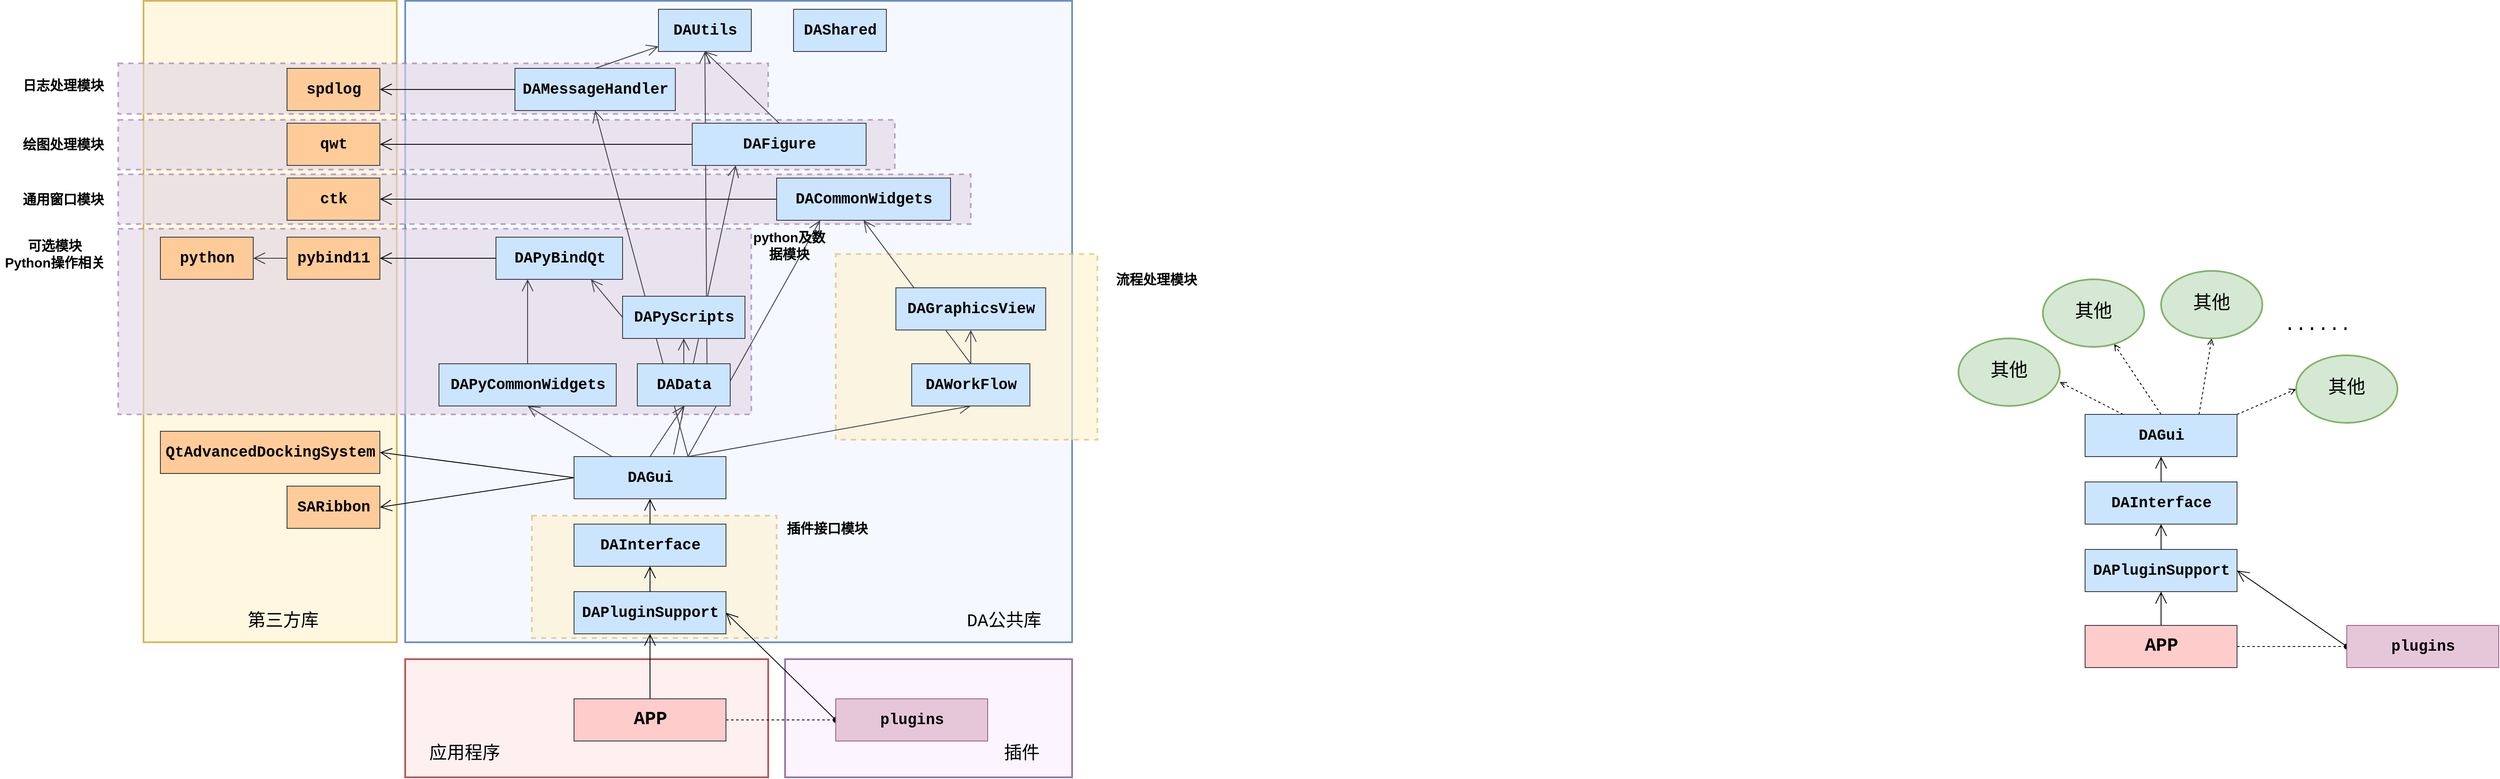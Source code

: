<mxfile version="23.1.5" type="device" pages="5">
  <diagram id="eTT7jk_n22yCIagsxher" name="模块依赖关系">
    <mxGraphModel dx="2440" dy="1407" grid="1" gridSize="10" guides="1" tooltips="1" connect="1" arrows="1" fold="1" page="1" pageScale="1" pageWidth="827" pageHeight="1169" math="0" shadow="0">
      <root>
        <mxCell id="0" />
        <mxCell id="1" parent="0" />
        <mxCell id="OPHBftRCxyKBAWfCp7zg-54" value="" style="rounded=0;whiteSpace=wrap;html=1;fontFamily=Courier New;fontSize=18;strokeColor=#6c8ebf;fillColor=#F5F9FF;strokeWidth=2;glass=0;shadow=0;sketch=0;" parent="1" vertex="1">
          <mxGeometry x="1200" y="10" width="790" height="760" as="geometry" />
        </mxCell>
        <mxCell id="mcE2qm0QSVtbaOZjDJwK-1" value="" style="rounded=0;whiteSpace=wrap;html=1;fillColor=#fff2cc;strokeColor=#d6b656;dashed=1;strokeWidth=2;perimeterSpacing=0;opacity=60;" vertex="1" parent="1">
          <mxGeometry x="1350" y="620" width="290" height="145" as="geometry" />
        </mxCell>
        <mxCell id="1B3FExr2shwyiKtT8adj-18" value="" style="rounded=0;whiteSpace=wrap;html=1;fillColor=#fff2cc;strokeColor=#d6b656;dashed=1;strokeWidth=2;perimeterSpacing=0;opacity=60;" parent="1" vertex="1">
          <mxGeometry x="1710" y="310" width="310" height="220" as="geometry" />
        </mxCell>
        <mxCell id="OPHBftRCxyKBAWfCp7zg-52" value="" style="rounded=0;whiteSpace=wrap;html=1;fontFamily=Courier New;fontSize=18;strokeColor=#d6b656;fillColor=#FFF7E0;strokeWidth=2;gradientColor=none;glass=0;shadow=0;sketch=0;" parent="1" vertex="1">
          <mxGeometry x="890" y="10" width="300" height="760" as="geometry" />
        </mxCell>
        <mxCell id="1B3FExr2shwyiKtT8adj-15" value="" style="rounded=0;whiteSpace=wrap;html=1;fillColor=#e1d5e7;strokeColor=#9673a6;dashed=1;strokeWidth=2;perimeterSpacing=0;opacity=60;" parent="1" vertex="1">
          <mxGeometry x="860" y="215.5" width="1010" height="59" as="geometry" />
        </mxCell>
        <mxCell id="1B3FExr2shwyiKtT8adj-14" value="" style="rounded=0;whiteSpace=wrap;html=1;fillColor=#e1d5e7;strokeColor=#9673a6;dashed=1;strokeWidth=2;perimeterSpacing=0;opacity=60;" parent="1" vertex="1">
          <mxGeometry x="860" y="151" width="920" height="59" as="geometry" />
        </mxCell>
        <mxCell id="1B3FExr2shwyiKtT8adj-1" value="" style="rounded=0;whiteSpace=wrap;html=1;fillColor=#e1d5e7;strokeColor=#9673a6;dashed=1;strokeWidth=2;perimeterSpacing=0;opacity=60;" parent="1" vertex="1">
          <mxGeometry x="860" y="280" width="750" height="220" as="geometry" />
        </mxCell>
        <mxCell id="1B3FExr2shwyiKtT8adj-12" style="edgeStyle=none;shape=connector;rounded=0;orthogonalLoop=1;jettySize=auto;html=1;exitX=0.656;exitY=-0.047;exitDx=0;exitDy=0;entryX=0.25;entryY=1;entryDx=0;entryDy=0;labelBackgroundColor=default;fontFamily=Courier New;fontSize=18;fontColor=#000000;endArrow=open;endFill=1;endSize=12;strokeColor=#36393d;fontStyle=1;fillColor=#cce5ff;exitPerimeter=0;" parent="1" source="OPHBftRCxyKBAWfCp7zg-6" target="1B3FExr2shwyiKtT8adj-8" edge="1">
          <mxGeometry relative="1" as="geometry">
            <mxPoint x="1545" y="560" as="sourcePoint" />
            <mxPoint x="1701.5" y="280" as="targetPoint" />
          </mxGeometry>
        </mxCell>
        <mxCell id="1B3FExr2shwyiKtT8adj-4" value="" style="rounded=0;whiteSpace=wrap;html=1;fillColor=#e1d5e7;strokeColor=#9673a6;dashed=1;strokeWidth=2;perimeterSpacing=0;opacity=60;" parent="1" vertex="1">
          <mxGeometry x="860" y="84" width="770" height="60" as="geometry" />
        </mxCell>
        <mxCell id="OPHBftRCxyKBAWfCp7zg-58" value="" style="rounded=0;whiteSpace=wrap;html=1;fontFamily=Courier New;fontSize=18;strokeColor=#9673a6;fillColor=#FCF5FF;strokeWidth=2;glass=0;shadow=0;sketch=0;" parent="1" vertex="1">
          <mxGeometry x="1650" y="790" width="340" height="140" as="geometry" />
        </mxCell>
        <mxCell id="OPHBftRCxyKBAWfCp7zg-56" value="" style="rounded=0;whiteSpace=wrap;html=1;fontFamily=Courier New;fontSize=18;strokeColor=#b85450;fillColor=#FFF0F0;strokeWidth=2;glass=0;shadow=0;sketch=0;" parent="1" vertex="1">
          <mxGeometry x="1200" y="790" width="430" height="140" as="geometry" />
        </mxCell>
        <mxCell id="OPHBftRCxyKBAWfCp7zg-3" value="&lt;div style=&quot;margin-top: 0px; margin-bottom: 0px; font-size: 18px;&quot;&gt;DAPluginSupport&lt;/div&gt;" style="html=1;fontFamily=Courier New;fontSize=18;fontStyle=1;fillColor=#cce5ff;strokeColor=#36393d;" parent="1" vertex="1">
          <mxGeometry x="1400" y="710" width="180" height="50" as="geometry" />
        </mxCell>
        <mxCell id="OPHBftRCxyKBAWfCp7zg-8" style="edgeStyle=none;shape=connector;rounded=0;orthogonalLoop=1;jettySize=auto;html=1;exitX=0.5;exitY=0;exitDx=0;exitDy=0;entryX=0.5;entryY=1;entryDx=0;entryDy=0;labelBackgroundColor=default;fontFamily=Courier New;fontSize=18;fontColor=#000000;endArrow=open;endFill=1;endSize=12;strokeColor=default;fontStyle=1" parent="1" source="OPHBftRCxyKBAWfCp7zg-4" target="OPHBftRCxyKBAWfCp7zg-6" edge="1">
          <mxGeometry relative="1" as="geometry" />
        </mxCell>
        <mxCell id="OPHBftRCxyKBAWfCp7zg-4" value="&lt;div style=&quot;margin-top: 0px; margin-bottom: 0px; font-size: 18px;&quot;&gt;&lt;div style=&quot;margin-top: 0px; margin-bottom: 0px; font-size: 18px;&quot;&gt;&lt;span style=&quot;font-size: 18px;&quot;&gt;DAInterface&lt;/span&gt;&lt;/div&gt;&lt;/div&gt;" style="html=1;fontFamily=Courier New;fontSize=18;fontStyle=1;fillColor=#cce5ff;strokeColor=#36393d;" parent="1" vertex="1">
          <mxGeometry x="1400" y="630" width="180" height="50" as="geometry" />
        </mxCell>
        <mxCell id="OPHBftRCxyKBAWfCp7zg-5" value="" style="endArrow=open;endFill=1;endSize=12;html=1;rounded=0;fontFamily=Courier New;fontSize=18;fontColor=#000000;exitX=0.5;exitY=0;exitDx=0;exitDy=0;entryX=0.5;entryY=1;entryDx=0;entryDy=0;fontStyle=1" parent="1" source="OPHBftRCxyKBAWfCp7zg-3" target="OPHBftRCxyKBAWfCp7zg-4" edge="1">
          <mxGeometry width="160" relative="1" as="geometry">
            <mxPoint x="1690" y="840" as="sourcePoint" />
            <mxPoint x="1850" y="840" as="targetPoint" />
          </mxGeometry>
        </mxCell>
        <mxCell id="OPHBftRCxyKBAWfCp7zg-34" style="edgeStyle=none;shape=connector;rounded=0;orthogonalLoop=1;jettySize=auto;html=1;exitX=0.75;exitY=0;exitDx=0;exitDy=0;entryX=0.25;entryY=1;entryDx=0;entryDy=0;labelBackgroundColor=default;fontFamily=Courier New;fontSize=18;fontColor=#000000;endArrow=open;endFill=1;endSize=12;strokeColor=#36393d;fontStyle=1;fillColor=#cce5ff;" parent="1" source="OPHBftRCxyKBAWfCp7zg-6" target="OPHBftRCxyKBAWfCp7zg-11" edge="1">
          <mxGeometry relative="1" as="geometry" />
        </mxCell>
        <mxCell id="OPHBftRCxyKBAWfCp7zg-35" style="edgeStyle=none;shape=connector;rounded=0;orthogonalLoop=1;jettySize=auto;html=1;exitX=0.25;exitY=0;exitDx=0;exitDy=0;entryX=0.5;entryY=1;entryDx=0;entryDy=0;labelBackgroundColor=default;fontFamily=Courier New;fontSize=18;fontColor=#000000;endArrow=open;endFill=1;endSize=12;strokeColor=#36393d;fontStyle=1;fillColor=#cce5ff;" parent="1" source="OPHBftRCxyKBAWfCp7zg-6" target="OPHBftRCxyKBAWfCp7zg-12" edge="1">
          <mxGeometry relative="1" as="geometry" />
        </mxCell>
        <mxCell id="OPHBftRCxyKBAWfCp7zg-36" style="edgeStyle=none;shape=connector;rounded=0;orthogonalLoop=1;jettySize=auto;html=1;exitX=0.5;exitY=0;exitDx=0;exitDy=0;entryX=0.5;entryY=1;entryDx=0;entryDy=0;labelBackgroundColor=default;fontFamily=Courier New;fontSize=18;fontColor=#000000;endArrow=open;endFill=1;endSize=12;strokeColor=#36393d;fontStyle=1;fillColor=#cce5ff;" parent="1" source="OPHBftRCxyKBAWfCp7zg-6" target="OPHBftRCxyKBAWfCp7zg-10" edge="1">
          <mxGeometry relative="1" as="geometry" />
        </mxCell>
        <mxCell id="OPHBftRCxyKBAWfCp7zg-37" style="edgeStyle=none;shape=connector;rounded=0;orthogonalLoop=1;jettySize=auto;html=1;exitX=0.75;exitY=0;exitDx=0;exitDy=0;entryX=0.5;entryY=1;entryDx=0;entryDy=0;labelBackgroundColor=default;fontFamily=Courier New;fontSize=18;fontColor=#000000;endArrow=open;endFill=1;endSize=12;strokeColor=#36393d;fontStyle=1;fillColor=#cce5ff;" parent="1" source="OPHBftRCxyKBAWfCp7zg-6" target="OPHBftRCxyKBAWfCp7zg-9" edge="1">
          <mxGeometry relative="1" as="geometry" />
        </mxCell>
        <mxCell id="OPHBftRCxyKBAWfCp7zg-38" style="edgeStyle=none;shape=connector;rounded=0;orthogonalLoop=1;jettySize=auto;html=1;exitX=0.75;exitY=0;exitDx=0;exitDy=0;entryX=0.5;entryY=1;entryDx=0;entryDy=0;labelBackgroundColor=default;fontFamily=Courier New;fontSize=18;fontColor=#000000;endArrow=open;endFill=1;endSize=12;strokeColor=#36393d;fontStyle=1;fillColor=#cce5ff;" parent="1" source="OPHBftRCxyKBAWfCp7zg-6" target="OPHBftRCxyKBAWfCp7zg-14" edge="1">
          <mxGeometry relative="1" as="geometry" />
        </mxCell>
        <mxCell id="OPHBftRCxyKBAWfCp7zg-43" style="edgeStyle=none;shape=connector;rounded=0;orthogonalLoop=1;jettySize=auto;html=1;exitX=0;exitY=0.5;exitDx=0;exitDy=0;entryX=1;entryY=0.5;entryDx=0;entryDy=0;labelBackgroundColor=default;fontFamily=Courier New;fontSize=18;fontColor=#000000;endArrow=open;endFill=1;endSize=12;strokeColor=default;fontStyle=1" parent="1" source="OPHBftRCxyKBAWfCp7zg-6" target="OPHBftRCxyKBAWfCp7zg-41" edge="1">
          <mxGeometry relative="1" as="geometry" />
        </mxCell>
        <mxCell id="OPHBftRCxyKBAWfCp7zg-44" style="edgeStyle=none;shape=connector;rounded=0;orthogonalLoop=1;jettySize=auto;html=1;exitX=0;exitY=0.5;exitDx=0;exitDy=0;entryX=1;entryY=0.5;entryDx=0;entryDy=0;labelBackgroundColor=default;fontFamily=Courier New;fontSize=18;fontColor=#000000;endArrow=open;endFill=1;endSize=12;strokeColor=default;startArrow=none;fontStyle=1" parent="1" source="OPHBftRCxyKBAWfCp7zg-6" target="OPHBftRCxyKBAWfCp7zg-42" edge="1">
          <mxGeometry relative="1" as="geometry" />
        </mxCell>
        <mxCell id="OPHBftRCxyKBAWfCp7zg-6" value="&lt;div style=&quot;margin-top: 0px; margin-bottom: 0px; font-size: 18px;&quot;&gt;&lt;div style=&quot;margin-top: 0px; margin-bottom: 0px; font-size: 18px;&quot;&gt;&lt;span style=&quot;font-size: 18px;&quot;&gt;DAGui&lt;/span&gt;&lt;/div&gt;&lt;/div&gt;" style="html=1;fontFamily=Courier New;fontSize=18;fontStyle=1;fillColor=#cce5ff;strokeColor=#36393d;" parent="1" vertex="1">
          <mxGeometry x="1400" y="550" width="180" height="50" as="geometry" />
        </mxCell>
        <mxCell id="OPHBftRCxyKBAWfCp7zg-29" style="edgeStyle=none;shape=connector;rounded=0;orthogonalLoop=1;jettySize=auto;html=1;exitX=0.5;exitY=0;exitDx=0;exitDy=0;labelBackgroundColor=default;fontFamily=Courier New;fontSize=18;fontColor=#000000;endArrow=open;endFill=1;endSize=12;strokeColor=#36393d;fontStyle=1;fillColor=#cce5ff;" parent="1" source="OPHBftRCxyKBAWfCp7zg-9" target="OPHBftRCxyKBAWfCp7zg-17" edge="1">
          <mxGeometry relative="1" as="geometry" />
        </mxCell>
        <mxCell id="OPHBftRCxyKBAWfCp7zg-9" value="&lt;div style=&quot;margin-top: 0px; margin-bottom: 0px; font-size: 18px;&quot;&gt;&lt;div style=&quot;margin-top: 0px; margin-bottom: 0px; font-size: 18px;&quot;&gt;DAMessageHandler&lt;br style=&quot;font-size: 18px;&quot;&gt;&lt;/div&gt;&lt;/div&gt;" style="html=1;fontFamily=Courier New;fontSize=18;fontStyle=1;verticalAlign=middle;fillColor=#cce5ff;strokeColor=#36393d;" parent="1" vertex="1">
          <mxGeometry x="1330" y="90" width="190" height="50" as="geometry" />
        </mxCell>
        <mxCell id="OPHBftRCxyKBAWfCp7zg-25" style="edgeStyle=none;shape=connector;rounded=0;orthogonalLoop=1;jettySize=auto;html=1;exitX=0.5;exitY=0;exitDx=0;exitDy=0;entryX=0.5;entryY=1;entryDx=0;entryDy=0;labelBackgroundColor=default;fontFamily=Courier New;fontSize=18;fontColor=#000000;endArrow=open;endFill=1;endSize=12;strokeColor=#36393d;fontStyle=1;fillColor=#cce5ff;" parent="1" source="OPHBftRCxyKBAWfCp7zg-10" target="OPHBftRCxyKBAWfCp7zg-22" edge="1">
          <mxGeometry relative="1" as="geometry" />
        </mxCell>
        <mxCell id="OPHBftRCxyKBAWfCp7zg-27" style="edgeStyle=none;shape=connector;rounded=0;orthogonalLoop=1;jettySize=auto;html=1;exitX=0.75;exitY=0;exitDx=0;exitDy=0;entryX=0.5;entryY=1;entryDx=0;entryDy=0;labelBackgroundColor=default;fontFamily=Courier New;fontSize=18;fontColor=#000000;endArrow=open;endFill=1;endSize=12;strokeColor=#36393d;fontStyle=1;fillColor=#cce5ff;" parent="1" source="OPHBftRCxyKBAWfCp7zg-10" target="OPHBftRCxyKBAWfCp7zg-17" edge="1">
          <mxGeometry relative="1" as="geometry" />
        </mxCell>
        <mxCell id="OPHBftRCxyKBAWfCp7zg-24" style="edgeStyle=none;shape=connector;rounded=0;orthogonalLoop=1;jettySize=auto;html=1;exitX=0;exitY=0.5;exitDx=0;exitDy=0;entryX=1;entryY=0.5;entryDx=0;entryDy=0;labelBackgroundColor=default;fontFamily=Courier New;fontSize=18;fontColor=#000000;endArrow=open;endFill=1;endSize=12;strokeColor=default;fontStyle=1" parent="1" source="OPHBftRCxyKBAWfCp7zg-11" target="OPHBftRCxyKBAWfCp7zg-15" edge="1">
          <mxGeometry relative="1" as="geometry" />
        </mxCell>
        <mxCell id="OPHBftRCxyKBAWfCp7zg-11" value="&lt;div style=&quot;margin-top: 0px; margin-bottom: 0px; font-size: 18px;&quot;&gt;&lt;div style=&quot;margin-top: 0px; margin-bottom: 0px; font-size: 18px;&quot;&gt;DACommonWidgets&lt;br style=&quot;font-size: 18px;&quot;&gt;&lt;/div&gt;&lt;/div&gt;" style="html=1;fontFamily=Courier New;fontSize=18;fontStyle=1;verticalAlign=middle;fillColor=#cce5ff;strokeColor=#36393d;" parent="1" vertex="1">
          <mxGeometry x="1640" y="220" width="206" height="50" as="geometry" />
        </mxCell>
        <mxCell id="OPHBftRCxyKBAWfCp7zg-28" style="edgeStyle=none;shape=connector;rounded=0;orthogonalLoop=1;jettySize=auto;html=1;exitX=0.5;exitY=0;exitDx=0;exitDy=0;entryX=0.25;entryY=1;entryDx=0;entryDy=0;labelBackgroundColor=default;fontFamily=Courier New;fontSize=18;fontColor=#000000;endArrow=open;endFill=1;endSize=12;strokeColor=#36393d;fontStyle=1;fillColor=#cce5ff;" parent="1" source="OPHBftRCxyKBAWfCp7zg-12" target="OPHBftRCxyKBAWfCp7zg-23" edge="1">
          <mxGeometry relative="1" as="geometry" />
        </mxCell>
        <mxCell id="OPHBftRCxyKBAWfCp7zg-40" style="edgeStyle=none;shape=connector;rounded=0;orthogonalLoop=1;jettySize=auto;html=1;exitX=0.5;exitY=0;exitDx=0;exitDy=0;entryX=0.5;entryY=1;entryDx=0;entryDy=0;labelBackgroundColor=default;fontFamily=Courier New;fontSize=18;fontColor=#000000;endArrow=open;endFill=1;endSize=12;strokeColor=#36393d;fontStyle=1;fillColor=#cce5ff;" parent="1" source="OPHBftRCxyKBAWfCp7zg-14" target="OPHBftRCxyKBAWfCp7zg-39" edge="1">
          <mxGeometry relative="1" as="geometry" />
        </mxCell>
        <mxCell id="OPHBftRCxyKBAWfCp7zg-45" style="edgeStyle=none;shape=connector;rounded=0;orthogonalLoop=1;jettySize=auto;html=1;exitX=0.5;exitY=0;exitDx=0;exitDy=0;entryX=0.5;entryY=1;entryDx=0;entryDy=0;labelBackgroundColor=default;fontFamily=Courier New;fontSize=18;fontColor=#000000;endArrow=open;endFill=1;endSize=12;strokeColor=#36393d;fontStyle=1;fillColor=#cce5ff;" parent="1" source="OPHBftRCxyKBAWfCp7zg-14" target="OPHBftRCxyKBAWfCp7zg-11" edge="1">
          <mxGeometry relative="1" as="geometry" />
        </mxCell>
        <mxCell id="OPHBftRCxyKBAWfCp7zg-14" value="&lt;div style=&quot;margin-top: 0px; margin-bottom: 0px; font-size: 18px;&quot;&gt;&lt;div style=&quot;margin-top: 0px; margin-bottom: 0px; font-size: 18px;&quot;&gt;DAWorkFlow&lt;br style=&quot;font-size: 18px;&quot;&gt;&lt;/div&gt;&lt;/div&gt;" style="html=1;fontFamily=Courier New;fontSize=18;fontStyle=1;verticalAlign=middle;fillColor=#cce5ff;strokeColor=#36393d;" parent="1" vertex="1">
          <mxGeometry x="1800" y="440" width="140" height="50" as="geometry" />
        </mxCell>
        <mxCell id="OPHBftRCxyKBAWfCp7zg-15" value="&lt;div style=&quot;margin-top: 0px; margin-bottom: 0px; font-size: 18px;&quot;&gt;&lt;div style=&quot;margin-top: 0px; margin-bottom: 0px; font-size: 18px;&quot;&gt;ctk&lt;/div&gt;&lt;/div&gt;" style="html=1;fontFamily=Courier New;fontSize=18;fontStyle=1;verticalAlign=middle;fillColor=#ffcc99;strokeColor=#36393d;" parent="1" vertex="1">
          <mxGeometry x="1060" y="220" width="110" height="50" as="geometry" />
        </mxCell>
        <mxCell id="OPHBftRCxyKBAWfCp7zg-31" style="edgeStyle=none;shape=connector;rounded=0;orthogonalLoop=1;jettySize=auto;html=1;exitX=0;exitY=0.5;exitDx=0;exitDy=0;entryX=1;entryY=0.5;entryDx=0;entryDy=0;labelBackgroundColor=default;fontFamily=Courier New;fontSize=18;fontColor=#000000;endArrow=open;endFill=1;endSize=12;strokeColor=default;fontStyle=1" parent="1" source="OPHBftRCxyKBAWfCp7zg-9" target="OPHBftRCxyKBAWfCp7zg-30" edge="1">
          <mxGeometry relative="1" as="geometry" />
        </mxCell>
        <mxCell id="OPHBftRCxyKBAWfCp7zg-17" value="&lt;div style=&quot;margin-top: 0px; margin-bottom: 0px; font-size: 18px;&quot;&gt;&lt;div style=&quot;margin-top: 0px; margin-bottom: 0px; font-size: 18px;&quot;&gt;&lt;div style=&quot;margin-top: 0px; margin-bottom: 0px; font-size: 18px;&quot;&gt;DAUtils&lt;/div&gt;&lt;/div&gt;&lt;/div&gt;" style="html=1;fontFamily=Courier New;fontSize=18;fontStyle=1;verticalAlign=middle;fillColor=#cce5ff;strokeColor=#36393d;" parent="1" vertex="1">
          <mxGeometry x="1500" y="20" width="110" height="50" as="geometry" />
        </mxCell>
        <mxCell id="OPHBftRCxyKBAWfCp7zg-33" style="edgeStyle=none;shape=connector;rounded=0;orthogonalLoop=1;jettySize=auto;html=1;exitX=0;exitY=0.5;exitDx=0;exitDy=0;labelBackgroundColor=default;fontFamily=Courier New;fontSize=18;fontColor=#000000;endArrow=open;endFill=1;endSize=12;strokeColor=#36393d;fontStyle=1;entryX=1;entryY=0.5;entryDx=0;entryDy=0;fillColor=#ffcc99;" parent="1" source="OPHBftRCxyKBAWfCp7zg-19" target="OPHBftRCxyKBAWfCp7zg-21" edge="1">
          <mxGeometry relative="1" as="geometry" />
        </mxCell>
        <mxCell id="OPHBftRCxyKBAWfCp7zg-26" style="edgeStyle=none;shape=connector;rounded=0;orthogonalLoop=1;jettySize=auto;html=1;exitX=0;exitY=0.5;exitDx=0;exitDy=0;entryX=0.75;entryY=1;entryDx=0;entryDy=0;labelBackgroundColor=default;fontFamily=Courier New;fontSize=18;fontColor=#000000;endArrow=open;endFill=1;endSize=12;strokeColor=#36393d;fontStyle=1;fillColor=#cce5ff;" parent="1" source="OPHBftRCxyKBAWfCp7zg-22" target="OPHBftRCxyKBAWfCp7zg-23" edge="1">
          <mxGeometry relative="1" as="geometry" />
        </mxCell>
        <mxCell id="OPHBftRCxyKBAWfCp7zg-32" style="edgeStyle=none;shape=connector;rounded=0;orthogonalLoop=1;jettySize=auto;html=1;exitX=0;exitY=0.5;exitDx=0;exitDy=0;entryX=1;entryY=0.5;entryDx=0;entryDy=0;labelBackgroundColor=default;fontFamily=Courier New;fontSize=18;fontColor=#000000;endArrow=open;endFill=1;endSize=12;strokeColor=default;fontStyle=1" parent="1" source="OPHBftRCxyKBAWfCp7zg-23" target="OPHBftRCxyKBAWfCp7zg-19" edge="1">
          <mxGeometry relative="1" as="geometry" />
        </mxCell>
        <mxCell id="OPHBftRCxyKBAWfCp7zg-30" value="&lt;div style=&quot;margin-top: 0px; margin-bottom: 0px; font-size: 18px;&quot;&gt;&lt;div style=&quot;margin-top: 0px; margin-bottom: 0px; font-size: 18px;&quot;&gt;&lt;div style=&quot;margin-top: 0px; margin-bottom: 0px; font-size: 18px;&quot;&gt;spdlog&lt;/div&gt;&lt;/div&gt;&lt;/div&gt;" style="html=1;fontFamily=Courier New;fontSize=18;fontStyle=1;verticalAlign=middle;fillColor=#ffcc99;strokeColor=#36393d;" parent="1" vertex="1">
          <mxGeometry x="1060" y="90" width="110" height="50" as="geometry" />
        </mxCell>
        <mxCell id="OPHBftRCxyKBAWfCp7zg-39" value="&lt;div style=&quot;margin-top: 0px; margin-bottom: 0px; font-size: 18px;&quot;&gt;&lt;div style=&quot;margin-top: 0px; margin-bottom: 0px; font-size: 18px;&quot;&gt;&lt;div style=&quot;margin-top: 0px; margin-bottom: 0px; font-size: 18px;&quot;&gt;DAGraphicsView&lt;/div&gt;&lt;/div&gt;&lt;/div&gt;" style="html=1;fontFamily=Courier New;fontSize=18;fontStyle=1;verticalAlign=middle;fillColor=#cce5ff;strokeColor=#36393d;" parent="1" vertex="1">
          <mxGeometry x="1781.25" y="350" width="177.5" height="50" as="geometry" />
        </mxCell>
        <mxCell id="OPHBftRCxyKBAWfCp7zg-41" value="&lt;div style=&quot;margin-top: 0px; margin-bottom: 0px; font-size: 18px;&quot;&gt;&lt;div style=&quot;margin-top: 0px; margin-bottom: 0px; font-size: 18px;&quot;&gt;&lt;div style=&quot;margin-top: 0px; margin-bottom: 0px; font-size: 18px;&quot;&gt;QtAdvancedDockingSystem&lt;/div&gt;&lt;/div&gt;&lt;/div&gt;" style="html=1;fontFamily=Courier New;fontSize=18;fontStyle=1;verticalAlign=middle;fillColor=#ffcc99;strokeColor=#36393d;" parent="1" vertex="1">
          <mxGeometry x="910" y="520" width="260" height="50" as="geometry" />
        </mxCell>
        <mxCell id="OPHBftRCxyKBAWfCp7zg-42" value="&lt;div style=&quot;margin-top: 0px; margin-bottom: 0px; font-size: 18px;&quot;&gt;&lt;div style=&quot;margin-top: 0px; margin-bottom: 0px; font-size: 18px;&quot;&gt;&lt;div style=&quot;margin-top: 0px; margin-bottom: 0px; font-size: 18px;&quot;&gt;SARibbon&lt;/div&gt;&lt;/div&gt;&lt;/div&gt;" style="html=1;fontFamily=Courier New;fontSize=18;fontStyle=1;verticalAlign=middle;fillColor=#ffcc99;strokeColor=#36393d;" parent="1" vertex="1">
          <mxGeometry x="1060" y="585" width="110" height="50" as="geometry" />
        </mxCell>
        <mxCell id="OPHBftRCxyKBAWfCp7zg-48" style="edgeStyle=none;shape=connector;rounded=0;orthogonalLoop=1;jettySize=auto;html=1;exitX=0.5;exitY=0;exitDx=0;exitDy=0;entryX=0.5;entryY=1;entryDx=0;entryDy=0;labelBackgroundColor=default;fontFamily=Courier New;fontSize=18;fontColor=#000000;endArrow=open;endFill=1;endSize=12;strokeColor=default;" parent="1" source="OPHBftRCxyKBAWfCp7zg-47" target="OPHBftRCxyKBAWfCp7zg-3" edge="1">
          <mxGeometry relative="1" as="geometry" />
        </mxCell>
        <mxCell id="OPHBftRCxyKBAWfCp7zg-51" style="edgeStyle=none;rounded=0;orthogonalLoop=1;jettySize=auto;html=1;exitX=1;exitY=0.5;exitDx=0;exitDy=0;entryX=0;entryY=0.5;entryDx=0;entryDy=0;labelBackgroundColor=default;fontFamily=Courier New;fontSize=18;fontColor=#000000;endArrow=oval;endFill=1;strokeColor=default;dashed=1;" parent="1" source="OPHBftRCxyKBAWfCp7zg-47" target="OPHBftRCxyKBAWfCp7zg-49" edge="1">
          <mxGeometry relative="1" as="geometry" />
        </mxCell>
        <mxCell id="OPHBftRCxyKBAWfCp7zg-47" value="&lt;div style=&quot;margin-top: 0px; margin-bottom: 0px; font-size: 22px;&quot;&gt;APP&lt;/div&gt;" style="html=1;fontFamily=Courier New;fontSize=22;fontStyle=1;fillColor=#ffcccc;strokeColor=#36393d;" parent="1" vertex="1">
          <mxGeometry x="1400" y="837" width="180" height="50" as="geometry" />
        </mxCell>
        <mxCell id="OPHBftRCxyKBAWfCp7zg-50" style="edgeStyle=none;shape=connector;rounded=0;orthogonalLoop=1;jettySize=auto;html=1;exitX=0;exitY=0.5;exitDx=0;exitDy=0;entryX=1;entryY=0.5;entryDx=0;entryDy=0;labelBackgroundColor=default;fontFamily=Courier New;fontSize=18;fontColor=#000000;endArrow=open;endFill=1;endSize=12;strokeColor=default;" parent="1" source="OPHBftRCxyKBAWfCp7zg-49" target="OPHBftRCxyKBAWfCp7zg-3" edge="1">
          <mxGeometry relative="1" as="geometry" />
        </mxCell>
        <mxCell id="OPHBftRCxyKBAWfCp7zg-49" value="&lt;div style=&quot;margin-top: 0px; margin-bottom: 0px; font-size: 18px;&quot;&gt;plugins&lt;/div&gt;" style="html=1;fontFamily=Courier New;fontSize=18;fontStyle=1;fillColor=#E6C7DA;strokeColor=#996185;gradientColor=none;" parent="1" vertex="1">
          <mxGeometry x="1710" y="837" width="180" height="50" as="geometry" />
        </mxCell>
        <mxCell id="OPHBftRCxyKBAWfCp7zg-53" value="第三方库" style="text;html=1;align=center;verticalAlign=middle;resizable=0;points=[];autosize=1;strokeColor=none;fillColor=none;fontSize=21;fontFamily=Courier New;fontColor=#000000;" parent="1" vertex="1">
          <mxGeometry x="1005" y="730" width="100" height="30" as="geometry" />
        </mxCell>
        <mxCell id="OPHBftRCxyKBAWfCp7zg-55" value="DA公共库" style="text;html=1;align=center;verticalAlign=middle;resizable=0;points=[];autosize=1;strokeColor=none;fillColor=none;fontSize=21;fontFamily=Courier New;fontColor=#000000;" parent="1" vertex="1">
          <mxGeometry x="1858.75" y="730" width="100" height="30" as="geometry" />
        </mxCell>
        <mxCell id="OPHBftRCxyKBAWfCp7zg-57" value="应用程序" style="text;html=1;align=center;verticalAlign=middle;resizable=0;points=[];autosize=1;strokeColor=none;fillColor=none;fontSize=21;fontFamily=Courier New;fontColor=#000000;" parent="1" vertex="1">
          <mxGeometry x="1220" y="887" width="100" height="30" as="geometry" />
        </mxCell>
        <mxCell id="OPHBftRCxyKBAWfCp7zg-59" value="插件" style="text;html=1;align=center;verticalAlign=middle;resizable=0;points=[];autosize=1;strokeColor=none;fillColor=none;fontSize=21;fontFamily=Courier New;fontColor=#000000;" parent="1" vertex="1">
          <mxGeometry x="1900" y="887" width="60" height="30" as="geometry" />
        </mxCell>
        <mxCell id="aNwOnPdFkS0WQOcIFgJh-1" value="&lt;div style=&quot;margin-top: 0px; margin-bottom: 0px; font-size: 18px;&quot;&gt;DAPluginSupport&lt;/div&gt;" style="html=1;fontFamily=Courier New;fontSize=18;fontStyle=1;fillColor=#cce5ff;strokeColor=#36393d;" parent="1" vertex="1">
          <mxGeometry x="3190" y="660" width="180" height="50" as="geometry" />
        </mxCell>
        <mxCell id="aNwOnPdFkS0WQOcIFgJh-2" style="edgeStyle=none;shape=connector;rounded=0;orthogonalLoop=1;jettySize=auto;html=1;exitX=0.5;exitY=0;exitDx=0;exitDy=0;entryX=0.5;entryY=1;entryDx=0;entryDy=0;labelBackgroundColor=default;fontFamily=Courier New;fontSize=18;fontColor=#000000;endArrow=open;endFill=1;endSize=12;strokeColor=default;fontStyle=1" parent="1" source="aNwOnPdFkS0WQOcIFgJh-3" target="aNwOnPdFkS0WQOcIFgJh-5" edge="1">
          <mxGeometry relative="1" as="geometry" />
        </mxCell>
        <mxCell id="aNwOnPdFkS0WQOcIFgJh-3" value="&lt;div style=&quot;margin-top: 0px; margin-bottom: 0px; font-size: 18px;&quot;&gt;&lt;div style=&quot;margin-top: 0px; margin-bottom: 0px; font-size: 18px;&quot;&gt;&lt;span style=&quot;font-size: 18px;&quot;&gt;DAInterface&lt;/span&gt;&lt;/div&gt;&lt;/div&gt;" style="html=1;fontFamily=Courier New;fontSize=18;fontStyle=1;fillColor=#cce5ff;strokeColor=#36393d;" parent="1" vertex="1">
          <mxGeometry x="3190" y="580" width="180" height="50" as="geometry" />
        </mxCell>
        <mxCell id="aNwOnPdFkS0WQOcIFgJh-4" value="" style="endArrow=open;endFill=1;endSize=12;html=1;rounded=0;fontFamily=Courier New;fontSize=18;fontColor=#000000;exitX=0.5;exitY=0;exitDx=0;exitDy=0;entryX=0.5;entryY=1;entryDx=0;entryDy=0;fontStyle=1" parent="1" source="aNwOnPdFkS0WQOcIFgJh-1" target="aNwOnPdFkS0WQOcIFgJh-3" edge="1">
          <mxGeometry width="160" relative="1" as="geometry">
            <mxPoint x="3480" y="790" as="sourcePoint" />
            <mxPoint x="3640" y="790" as="targetPoint" />
          </mxGeometry>
        </mxCell>
        <mxCell id="aNwOnPdFkS0WQOcIFgJh-17" style="edgeStyle=none;rounded=0;orthogonalLoop=1;jettySize=auto;html=1;exitX=0.25;exitY=0;exitDx=0;exitDy=0;entryX=0.999;entryY=0.646;entryDx=0;entryDy=0;entryPerimeter=0;dashed=1;labelBackgroundColor=default;fontFamily=Courier New;fontSize=22;fontColor=#000000;endArrow=open;endFill=0;strokeColor=default;" parent="1" source="aNwOnPdFkS0WQOcIFgJh-5" target="aNwOnPdFkS0WQOcIFgJh-13" edge="1">
          <mxGeometry relative="1" as="geometry" />
        </mxCell>
        <mxCell id="aNwOnPdFkS0WQOcIFgJh-18" style="edgeStyle=none;rounded=0;orthogonalLoop=1;jettySize=auto;html=1;exitX=0.5;exitY=0;exitDx=0;exitDy=0;dashed=1;labelBackgroundColor=default;fontFamily=Courier New;fontSize=22;fontColor=#000000;endArrow=open;endFill=0;strokeColor=default;" parent="1" source="aNwOnPdFkS0WQOcIFgJh-5" target="aNwOnPdFkS0WQOcIFgJh-14" edge="1">
          <mxGeometry relative="1" as="geometry" />
        </mxCell>
        <mxCell id="aNwOnPdFkS0WQOcIFgJh-19" style="edgeStyle=none;rounded=0;orthogonalLoop=1;jettySize=auto;html=1;exitX=0.75;exitY=0;exitDx=0;exitDy=0;entryX=0.5;entryY=1;entryDx=0;entryDy=0;dashed=1;labelBackgroundColor=default;fontFamily=Courier New;fontSize=22;fontColor=#000000;endArrow=open;endFill=0;strokeColor=default;" parent="1" source="aNwOnPdFkS0WQOcIFgJh-5" target="aNwOnPdFkS0WQOcIFgJh-15" edge="1">
          <mxGeometry relative="1" as="geometry" />
        </mxCell>
        <mxCell id="aNwOnPdFkS0WQOcIFgJh-20" style="edgeStyle=none;rounded=0;orthogonalLoop=1;jettySize=auto;html=1;exitX=1;exitY=0;exitDx=0;exitDy=0;entryX=0;entryY=0.5;entryDx=0;entryDy=0;dashed=1;labelBackgroundColor=default;fontFamily=Courier New;fontSize=22;fontColor=#000000;endArrow=open;endFill=0;strokeColor=default;" parent="1" source="aNwOnPdFkS0WQOcIFgJh-5" target="aNwOnPdFkS0WQOcIFgJh-16" edge="1">
          <mxGeometry relative="1" as="geometry" />
        </mxCell>
        <mxCell id="aNwOnPdFkS0WQOcIFgJh-5" value="&lt;div style=&quot;margin-top: 0px; margin-bottom: 0px; font-size: 18px;&quot;&gt;&lt;div style=&quot;margin-top: 0px; margin-bottom: 0px; font-size: 18px;&quot;&gt;&lt;span style=&quot;font-size: 18px;&quot;&gt;DAGui&lt;/span&gt;&lt;/div&gt;&lt;/div&gt;" style="html=1;fontFamily=Courier New;fontSize=18;fontStyle=1;fillColor=#cce5ff;strokeColor=#36393d;" parent="1" vertex="1">
          <mxGeometry x="3190" y="500" width="180" height="50" as="geometry" />
        </mxCell>
        <mxCell id="aNwOnPdFkS0WQOcIFgJh-6" style="edgeStyle=none;shape=connector;rounded=0;orthogonalLoop=1;jettySize=auto;html=1;exitX=0.5;exitY=0;exitDx=0;exitDy=0;entryX=0.5;entryY=1;entryDx=0;entryDy=0;labelBackgroundColor=default;fontFamily=Courier New;fontSize=18;fontColor=#000000;endArrow=open;endFill=1;endSize=12;strokeColor=default;" parent="1" source="aNwOnPdFkS0WQOcIFgJh-8" target="aNwOnPdFkS0WQOcIFgJh-1" edge="1">
          <mxGeometry relative="1" as="geometry" />
        </mxCell>
        <mxCell id="aNwOnPdFkS0WQOcIFgJh-7" style="edgeStyle=none;rounded=0;orthogonalLoop=1;jettySize=auto;html=1;exitX=1;exitY=0.5;exitDx=0;exitDy=0;entryX=0;entryY=0.5;entryDx=0;entryDy=0;labelBackgroundColor=default;fontFamily=Courier New;fontSize=18;fontColor=#000000;endArrow=oval;endFill=1;strokeColor=default;dashed=1;" parent="1" source="aNwOnPdFkS0WQOcIFgJh-8" target="aNwOnPdFkS0WQOcIFgJh-10" edge="1">
          <mxGeometry relative="1" as="geometry" />
        </mxCell>
        <mxCell id="aNwOnPdFkS0WQOcIFgJh-8" value="&lt;div style=&quot;margin-top: 0px; margin-bottom: 0px; font-size: 22px;&quot;&gt;APP&lt;/div&gt;" style="html=1;fontFamily=Courier New;fontSize=22;fontStyle=1;fillColor=#ffcccc;strokeColor=#36393d;" parent="1" vertex="1">
          <mxGeometry x="3190" y="750" width="180" height="50" as="geometry" />
        </mxCell>
        <mxCell id="aNwOnPdFkS0WQOcIFgJh-9" style="edgeStyle=none;shape=connector;rounded=0;orthogonalLoop=1;jettySize=auto;html=1;exitX=0;exitY=0.5;exitDx=0;exitDy=0;entryX=1;entryY=0.5;entryDx=0;entryDy=0;labelBackgroundColor=default;fontFamily=Courier New;fontSize=18;fontColor=#000000;endArrow=open;endFill=1;endSize=12;strokeColor=default;" parent="1" source="aNwOnPdFkS0WQOcIFgJh-10" target="aNwOnPdFkS0WQOcIFgJh-1" edge="1">
          <mxGeometry relative="1" as="geometry" />
        </mxCell>
        <mxCell id="aNwOnPdFkS0WQOcIFgJh-10" value="&lt;div style=&quot;margin-top: 0px; margin-bottom: 0px; font-size: 18px;&quot;&gt;plugins&lt;/div&gt;" style="html=1;fontFamily=Courier New;fontSize=18;fontStyle=1;fillColor=#E6C7DA;strokeColor=#996185;gradientColor=none;" parent="1" vertex="1">
          <mxGeometry x="3500" y="750" width="180" height="50" as="geometry" />
        </mxCell>
        <mxCell id="aNwOnPdFkS0WQOcIFgJh-13" value="其他" style="ellipse;whiteSpace=wrap;html=1;rounded=0;shadow=0;glass=0;sketch=0;fontFamily=Courier New;fontSize=22;strokeColor=#82b366;strokeWidth=2;fillColor=#d5e8d4;" parent="1" vertex="1">
          <mxGeometry x="3040" y="410" width="120" height="80" as="geometry" />
        </mxCell>
        <mxCell id="aNwOnPdFkS0WQOcIFgJh-14" value="其他" style="ellipse;whiteSpace=wrap;html=1;rounded=0;shadow=0;glass=0;sketch=0;fontFamily=Courier New;fontSize=22;strokeColor=#82b366;strokeWidth=2;fillColor=#d5e8d4;" parent="1" vertex="1">
          <mxGeometry x="3140" y="340" width="120" height="80" as="geometry" />
        </mxCell>
        <mxCell id="aNwOnPdFkS0WQOcIFgJh-15" value="其他" style="ellipse;whiteSpace=wrap;html=1;rounded=0;shadow=0;glass=0;sketch=0;fontFamily=Courier New;fontSize=22;strokeColor=#82b366;strokeWidth=2;fillColor=#d5e8d4;" parent="1" vertex="1">
          <mxGeometry x="3280" y="330" width="120" height="80" as="geometry" />
        </mxCell>
        <mxCell id="aNwOnPdFkS0WQOcIFgJh-16" value="其他" style="ellipse;whiteSpace=wrap;html=1;rounded=0;shadow=0;glass=0;sketch=0;fontFamily=Courier New;fontSize=22;strokeColor=#82b366;strokeWidth=2;fillColor=#d5e8d4;" parent="1" vertex="1">
          <mxGeometry x="3440" y="430" width="120" height="80" as="geometry" />
        </mxCell>
        <mxCell id="aNwOnPdFkS0WQOcIFgJh-21" value="......" style="text;html=1;align=center;verticalAlign=middle;resizable=0;points=[];autosize=1;strokeColor=none;fillColor=none;fontSize=22;fontFamily=Courier New;fontColor=#000000;" parent="1" vertex="1">
          <mxGeometry x="3420" y="380" width="90" height="30" as="geometry" />
        </mxCell>
        <mxCell id="1B3FExr2shwyiKtT8adj-2" value="可选模块&lt;br&gt;Python操作相关" style="text;html=1;strokeColor=none;fillColor=none;align=center;verticalAlign=middle;whiteSpace=wrap;rounded=0;dashed=1;fontSize=16;fontStyle=1" parent="1" vertex="1">
          <mxGeometry x="720" y="280" width="130" height="60" as="geometry" />
        </mxCell>
        <mxCell id="OPHBftRCxyKBAWfCp7zg-19" value="&lt;div style=&quot;margin-top: 0px; margin-bottom: 0px; font-size: 18px;&quot;&gt;&lt;div style=&quot;margin-top: 0px; margin-bottom: 0px; font-size: 18px;&quot;&gt;&lt;div style=&quot;margin-top: 0px; margin-bottom: 0px; font-size: 18px;&quot;&gt;pybind11&lt;/div&gt;&lt;/div&gt;&lt;/div&gt;" style="html=1;fontFamily=Courier New;fontSize=18;fontStyle=1;verticalAlign=middle;fillColor=#ffcc99;strokeColor=#36393d;" parent="1" vertex="1">
          <mxGeometry x="1060" y="290" width="110" height="50" as="geometry" />
        </mxCell>
        <mxCell id="OPHBftRCxyKBAWfCp7zg-21" value="&lt;div style=&quot;margin-top: 0px; margin-bottom: 0px; font-size: 18px;&quot;&gt;&lt;div style=&quot;margin-top: 0px; margin-bottom: 0px; font-size: 18px;&quot;&gt;&lt;div style=&quot;margin-top: 0px; margin-bottom: 0px; font-size: 18px;&quot;&gt;python&lt;/div&gt;&lt;/div&gt;&lt;/div&gt;" style="html=1;fontFamily=Courier New;fontSize=18;fontStyle=1;verticalAlign=middle;fillColor=#ffcc99;strokeColor=#36393d;" parent="1" vertex="1">
          <mxGeometry x="910" y="290" width="110" height="50" as="geometry" />
        </mxCell>
        <mxCell id="OPHBftRCxyKBAWfCp7zg-23" value="&lt;div style=&quot;margin-top: 0px; margin-bottom: 0px; font-size: 18px;&quot;&gt;&lt;div style=&quot;margin-top: 0px; margin-bottom: 0px; font-size: 18px;&quot;&gt;&lt;div style=&quot;margin-top: 0px; margin-bottom: 0px; font-size: 18px;&quot;&gt;DAPyBindQt&lt;/div&gt;&lt;/div&gt;&lt;/div&gt;" style="html=1;fontFamily=Courier New;fontSize=18;fontStyle=1;verticalAlign=middle;fillColor=#cce5ff;strokeColor=#36393d;" parent="1" vertex="1">
          <mxGeometry x="1307.5" y="290" width="150" height="50" as="geometry" />
        </mxCell>
        <mxCell id="OPHBftRCxyKBAWfCp7zg-12" value="&lt;div style=&quot;margin-top: 0px; margin-bottom: 0px; font-size: 18px;&quot;&gt;&lt;div style=&quot;margin-top: 0px; margin-bottom: 0px; font-size: 18px;&quot;&gt;DAPyCommonWidgets&lt;br style=&quot;font-size: 18px;&quot;&gt;&lt;/div&gt;&lt;/div&gt;" style="html=1;fontFamily=Courier New;fontSize=18;fontStyle=1;verticalAlign=middle;fillColor=#cce5ff;strokeColor=#36393d;" parent="1" vertex="1">
          <mxGeometry x="1240" y="440" width="210" height="50" as="geometry" />
        </mxCell>
        <mxCell id="1B3FExr2shwyiKtT8adj-5" value="日志处理模块" style="text;html=1;strokeColor=none;fillColor=none;align=center;verticalAlign=middle;whiteSpace=wrap;rounded=0;dashed=1;fontSize=16;fontStyle=1" parent="1" vertex="1">
          <mxGeometry x="730" y="80" width="130" height="60" as="geometry" />
        </mxCell>
        <mxCell id="1B3FExr2shwyiKtT8adj-7" value="&lt;div style=&quot;margin-top: 0px; margin-bottom: 0px; font-size: 18px;&quot;&gt;&lt;div style=&quot;margin-top: 0px; margin-bottom: 0px; font-size: 18px;&quot;&gt;qwt&lt;/div&gt;&lt;/div&gt;" style="html=1;fontFamily=Courier New;fontSize=18;fontStyle=1;verticalAlign=middle;fillColor=#ffcc99;strokeColor=#36393d;" parent="1" vertex="1">
          <mxGeometry x="1060" y="155" width="110" height="50" as="geometry" />
        </mxCell>
        <mxCell id="1B3FExr2shwyiKtT8adj-8" value="&lt;div style=&quot;margin-top: 0px; margin-bottom: 0px; font-size: 18px;&quot;&gt;&lt;div style=&quot;margin-top: 0px; margin-bottom: 0px; font-size: 18px;&quot;&gt;DAFigure&lt;br style=&quot;font-size: 18px;&quot;&gt;&lt;/div&gt;&lt;/div&gt;" style="html=1;fontFamily=Courier New;fontSize=18;fontStyle=1;verticalAlign=middle;fillColor=#cce5ff;strokeColor=#36393d;" parent="1" vertex="1">
          <mxGeometry x="1540" y="155" width="206" height="50" as="geometry" />
        </mxCell>
        <mxCell id="1B3FExr2shwyiKtT8adj-11" style="edgeStyle=none;shape=connector;rounded=0;orthogonalLoop=1;jettySize=auto;html=1;exitX=0.5;exitY=0;exitDx=0;exitDy=0;labelBackgroundColor=default;fontFamily=Courier New;fontSize=18;fontColor=#000000;endArrow=open;endFill=1;endSize=12;strokeColor=#36393d;fontStyle=1;fillColor=#cce5ff;entryX=0.5;entryY=1;entryDx=0;entryDy=0;" parent="1" source="1B3FExr2shwyiKtT8adj-8" target="OPHBftRCxyKBAWfCp7zg-17" edge="1">
          <mxGeometry relative="1" as="geometry">
            <mxPoint x="1435" y="100" as="sourcePoint" />
            <mxPoint x="1510" y="74.038" as="targetPoint" />
          </mxGeometry>
        </mxCell>
        <mxCell id="1B3FExr2shwyiKtT8adj-3" value="&lt;div style=&quot;margin-top: 0px; margin-bottom: 0px; font-size: 18px;&quot;&gt;&lt;div style=&quot;margin-top: 0px; margin-bottom: 0px; font-size: 18px;&quot;&gt;&lt;div style=&quot;margin-top: 0px; margin-bottom: 0px; font-size: 18px;&quot;&gt;DAShared&lt;/div&gt;&lt;/div&gt;&lt;/div&gt;" style="html=1;fontFamily=Courier New;fontSize=18;fontStyle=1;verticalAlign=middle;fillColor=#cce5ff;strokeColor=#36393d;" parent="1" vertex="1">
          <mxGeometry x="1660" y="20" width="110" height="50" as="geometry" />
        </mxCell>
        <mxCell id="OPHBftRCxyKBAWfCp7zg-10" value="&lt;div style=&quot;margin-top: 0px; margin-bottom: 0px; font-size: 18px;&quot;&gt;&lt;div style=&quot;margin-top: 0px; margin-bottom: 0px; font-size: 18px;&quot;&gt;DAData&lt;br style=&quot;font-size: 18px;&quot;&gt;&lt;/div&gt;&lt;/div&gt;" style="html=1;fontFamily=Courier New;fontSize=18;fontStyle=1;verticalAlign=middle;fillColor=#cce5ff;strokeColor=#36393d;" parent="1" vertex="1">
          <mxGeometry x="1475" y="440" width="110" height="50" as="geometry" />
        </mxCell>
        <mxCell id="OPHBftRCxyKBAWfCp7zg-22" value="&lt;div style=&quot;margin-top: 0px; margin-bottom: 0px; font-size: 18px;&quot;&gt;&lt;div style=&quot;margin-top: 0px; margin-bottom: 0px; font-size: 18px;&quot;&gt;&lt;div style=&quot;margin-top: 0px; margin-bottom: 0px; font-size: 18px;&quot;&gt;DAPyScripts&lt;/div&gt;&lt;/div&gt;&lt;/div&gt;" style="html=1;fontFamily=Courier New;fontSize=18;fontStyle=1;verticalAlign=middle;fillColor=#cce5ff;strokeColor=#36393d;" parent="1" vertex="1">
          <mxGeometry x="1457.5" y="360" width="145" height="50" as="geometry" />
        </mxCell>
        <mxCell id="1B3FExr2shwyiKtT8adj-13" style="edgeStyle=none;shape=connector;rounded=0;orthogonalLoop=1;jettySize=auto;html=1;exitX=0;exitY=0.5;exitDx=0;exitDy=0;entryX=1;entryY=0.5;entryDx=0;entryDy=0;labelBackgroundColor=default;fontFamily=Courier New;fontSize=18;fontColor=#000000;endArrow=open;endFill=1;endSize=12;strokeColor=default;fontStyle=1" parent="1" source="1B3FExr2shwyiKtT8adj-8" target="1B3FExr2shwyiKtT8adj-7" edge="1">
          <mxGeometry relative="1" as="geometry">
            <mxPoint x="1650" y="255" as="sourcePoint" />
            <mxPoint x="1180" y="255" as="targetPoint" />
          </mxGeometry>
        </mxCell>
        <mxCell id="1B3FExr2shwyiKtT8adj-16" value="绘图处理模块" style="text;html=1;strokeColor=none;fillColor=none;align=center;verticalAlign=middle;whiteSpace=wrap;rounded=0;dashed=1;fontSize=16;fontStyle=1" parent="1" vertex="1">
          <mxGeometry x="730" y="150" width="130" height="60" as="geometry" />
        </mxCell>
        <mxCell id="1B3FExr2shwyiKtT8adj-17" value="通用窗口模块" style="text;html=1;strokeColor=none;fillColor=none;align=center;verticalAlign=middle;whiteSpace=wrap;rounded=0;dashed=1;fontSize=16;fontStyle=1" parent="1" vertex="1">
          <mxGeometry x="730" y="215" width="130" height="60" as="geometry" />
        </mxCell>
        <mxCell id="1B3FExr2shwyiKtT8adj-19" value="流程处理模块" style="text;html=1;strokeColor=none;fillColor=none;align=center;verticalAlign=middle;whiteSpace=wrap;rounded=0;dashed=1;fontSize=16;fontStyle=1" parent="1" vertex="1">
          <mxGeometry x="2030" y="310" width="120" height="60" as="geometry" />
        </mxCell>
        <mxCell id="mcE2qm0QSVtbaOZjDJwK-2" value="插件接口模块" style="text;html=1;strokeColor=none;fillColor=none;align=center;verticalAlign=middle;whiteSpace=wrap;rounded=0;dashed=1;fontSize=16;fontStyle=1" vertex="1" parent="1">
          <mxGeometry x="1640" y="620" width="120" height="30" as="geometry" />
        </mxCell>
        <mxCell id="mcE2qm0QSVtbaOZjDJwK-3" value="python及数据模块" style="text;html=1;strokeColor=none;fillColor=none;align=center;verticalAlign=middle;whiteSpace=wrap;rounded=0;dashed=1;fontSize=16;fontStyle=1" vertex="1" parent="1">
          <mxGeometry x="1610" y="280" width="90" height="40" as="geometry" />
        </mxCell>
      </root>
    </mxGraphModel>
  </diagram>
  <diagram id="w09QkO_JNEmGOqICje_Y" name="Plugin">
    <mxGraphModel dx="2074" dy="1196" grid="1" gridSize="10" guides="1" tooltips="1" connect="1" arrows="1" fold="1" page="1" pageScale="1" pageWidth="827" pageHeight="1169" math="0" shadow="0">
      <root>
        <mxCell id="0" />
        <mxCell id="1" parent="0" />
        <mxCell id="oddtbRYJiVUMDJEPKhef-1" value="&lt;p style=&quot;margin: 4px 0px 0px; text-align: center;&quot;&gt;&lt;i style=&quot;font-size: 16px;&quot;&gt;&amp;lt;&amp;lt;Interface&amp;gt;&amp;gt;&lt;/i&gt;&lt;br style=&quot;font-size: 16px;&quot;&gt;&lt;b&gt;DAAbstractPlugin&lt;/b&gt;&lt;br style=&quot;font-size: 16px;&quot;&gt;&lt;/p&gt;&lt;hr style=&quot;font-size: 16px;&quot;&gt;&lt;p style=&quot;margin: 0px 0px 0px 4px; font-size: 16px;&quot;&gt;&lt;font color=&quot;#0000cc&quot;&gt;getIID():QString&lt;br style=&quot;font-size: 16px;&quot;&gt;&lt;/font&gt;&lt;/p&gt;&lt;p style=&quot;margin: 0px 0px 0px 4px;&quot;&gt;&lt;font color=&quot;#0000cc&quot;&gt;getName():QString&lt;br&gt;&lt;/font&gt;&lt;/p&gt;&lt;p style=&quot;margin: 0px 0px 0px 4px;&quot;&gt;&lt;font color=&quot;#0000cc&quot;&gt;getVersion():QString&lt;br&gt;&lt;/font&gt;&lt;/p&gt;&lt;p style=&quot;margin: 0px 0px 0px 4px;&quot;&gt;&lt;font color=&quot;#0000cc&quot;&gt;getDescription():QString&lt;/font&gt;&lt;br&gt;&lt;/p&gt;&lt;p style=&quot;margin: 0px 0px 0px 4px;&quot;&gt;retranslate():&lt;br&gt;&lt;/p&gt;&lt;p style=&quot;margin: 0px 0px 0px 4px;&quot;&gt;&lt;font color=&quot;#99004d&quot;&gt;initialize():&lt;/font&gt;&lt;br&gt;&lt;/p&gt;&lt;p style=&quot;margin: 0px 0px 0px 4px;&quot;&gt;createSettingPage():DAAbstractSettingPage*&lt;br&gt;&lt;/p&gt;&lt;p style=&quot;margin: 0px 0px 0px 4px;&quot;&gt;core():DACoreInterface*&lt;br&gt;&lt;/p&gt;" style="verticalAlign=top;align=left;overflow=fill;fontSize=16;fontFamily=Helvetica;html=1;fillColor=#cce5ff;strokeColor=#36393d;" parent="1" vertex="1">
          <mxGeometry x="340" y="10" width="340" height="220" as="geometry" />
        </mxCell>
        <mxCell id="oddtbRYJiVUMDJEPKhef-2" value="&lt;p style=&quot;margin: 4px 0px 0px; text-align: center;&quot;&gt;&lt;i style=&quot;font-size: 16px;&quot;&gt;&amp;lt;&amp;lt;Interface&amp;gt;&amp;gt;&lt;/i&gt;&lt;br style=&quot;font-size: 16px;&quot;&gt;&lt;b&gt;DAAbstractNodePlugin&lt;/b&gt;&lt;br style=&quot;font-size: 16px;&quot;&gt;&lt;/p&gt;&lt;hr style=&quot;font-size: 16px;&quot;&gt;&lt;p style=&quot;margin: 0px 0px 0px 4px;&quot;&gt;createNodeFactory():DAAbstractNodeFactory*&lt;/p&gt;&lt;p style=&quot;margin: 0px 0px 0px 4px;&quot;&gt;destoryNodeFactory(DAAbstractNodeFactory*):&lt;br&gt;&lt;/p&gt;&lt;p style=&quot;margin: 0px 0px 0px 4px;&quot;&gt;afterLoadedNodes():&lt;br&gt;&lt;/p&gt;" style="verticalAlign=top;align=left;overflow=fill;fontSize=16;fontFamily=Helvetica;html=1;fillColor=#cce5ff;strokeColor=#36393d;" parent="1" vertex="1">
          <mxGeometry x="270" y="300" width="480" height="130" as="geometry" />
        </mxCell>
        <mxCell id="pPHmx-CqcqAkJckWHKWL-1" value="" style="endArrow=block;dashed=1;endFill=0;endSize=12;html=1;rounded=0;fontColor=#000000;entryX=0.5;entryY=1;entryDx=0;entryDy=0;exitX=0.5;exitY=0;exitDx=0;exitDy=0;" parent="1" source="oddtbRYJiVUMDJEPKhef-2" target="oddtbRYJiVUMDJEPKhef-1" edge="1">
          <mxGeometry width="160" relative="1" as="geometry">
            <mxPoint x="410" y="550" as="sourcePoint" />
            <mxPoint x="570" y="550" as="targetPoint" />
          </mxGeometry>
        </mxCell>
        <mxCell id="Ais_eiW_azxKygOY6i7--10" style="edgeStyle=orthogonalEdgeStyle;rounded=0;orthogonalLoop=1;jettySize=auto;html=1;exitX=0.5;exitY=1;exitDx=0;exitDy=0;entryX=0.5;entryY=0;entryDx=0;entryDy=0;fontSize=14;fontColor=#000000;fontStyle=0" parent="1" source="Ais_eiW_azxKygOY6i7--2" target="Ais_eiW_azxKygOY6i7--5" edge="1">
          <mxGeometry relative="1" as="geometry" />
        </mxCell>
        <mxCell id="Ais_eiW_azxKygOY6i7--2" value="插件构造" style="html=1;fontColor=#000000;fontSize=14;fontStyle=0" parent="1" vertex="1">
          <mxGeometry x="460" y="667" width="150" height="30" as="geometry" />
        </mxCell>
        <mxCell id="Ais_eiW_azxKygOY6i7--9" style="edgeStyle=orthogonalEdgeStyle;rounded=0;orthogonalLoop=1;jettySize=auto;html=1;exitX=0.5;exitY=1;exitDx=0;exitDy=0;entryX=0.5;entryY=0;entryDx=0;entryDy=0;fontSize=14;fontColor=#000000;fontStyle=0" parent="1" source="Ais_eiW_azxKygOY6i7--3" target="Ais_eiW_azxKygOY6i7--2" edge="1">
          <mxGeometry relative="1" as="geometry" />
        </mxCell>
        <mxCell id="Ais_eiW_azxKygOY6i7--3" value="DAPluginManager&lt;br&gt;emit beginLoadPlugin" style="html=1;fontColor=#000000;fontSize=14;fontStyle=0" parent="1" vertex="1">
          <mxGeometry x="440" y="590" width="190" height="40" as="geometry" />
        </mxCell>
        <mxCell id="Ais_eiW_azxKygOY6i7--4" value="发射开始加载信号" style="text;align=center;fontStyle=1;verticalAlign=middle;spacingLeft=3;spacingRight=3;strokeColor=none;rotatable=0;points=[[0,0.5],[1,0.5]];portConstraint=eastwest;fontSize=14;fontColor=#000000;" parent="1" vertex="1">
          <mxGeometry x="310" y="597" width="120" height="26" as="geometry" />
        </mxCell>
        <mxCell id="Ais_eiW_azxKygOY6i7--11" style="edgeStyle=orthogonalEdgeStyle;rounded=0;orthogonalLoop=1;jettySize=auto;html=1;exitX=0.5;exitY=1;exitDx=0;exitDy=0;entryX=0.5;entryY=0;entryDx=0;entryDy=0;fontSize=14;fontColor=#000000;fontStyle=0" parent="1" source="Ais_eiW_azxKygOY6i7--5" target="Ais_eiW_azxKygOY6i7--7" edge="1">
          <mxGeometry relative="1" as="geometry" />
        </mxCell>
        <mxCell id="Ais_eiW_azxKygOY6i7--5" value="DAAbstractPlugin::setCore()" style="html=1;fontColor=#000000;fontSize=14;fontStyle=0" parent="1" vertex="1">
          <mxGeometry x="435" y="729" width="200" height="30" as="geometry" />
        </mxCell>
        <mxCell id="Ais_eiW_azxKygOY6i7--6" value="设置接口" style="text;align=center;fontStyle=1;verticalAlign=middle;spacingLeft=3;spacingRight=3;strokeColor=none;rotatable=0;points=[[0,0.5],[1,0.5]];portConstraint=eastwest;fontSize=14;fontColor=#000000;" parent="1" vertex="1">
          <mxGeometry x="315" y="731" width="110" height="26" as="geometry" />
        </mxCell>
        <mxCell id="Ais_eiW_azxKygOY6i7--7" value="DAAbstractPlugin::initialize()" style="html=1;fontColor=#000000;fontSize=14;fontStyle=0" parent="1" vertex="1">
          <mxGeometry x="435" y="797" width="200" height="30" as="geometry" />
        </mxCell>
        <mxCell id="Ais_eiW_azxKygOY6i7--8" value="用户初始化回调" style="text;align=center;fontStyle=1;verticalAlign=middle;spacingLeft=3;spacingRight=3;strokeColor=none;rotatable=0;points=[[0,0.5],[1,0.5]];portConstraint=eastwest;fontSize=14;fontColor=#000000;" parent="1" vertex="1">
          <mxGeometry x="315" y="799" width="110" height="26" as="geometry" />
        </mxCell>
      </root>
    </mxGraphModel>
  </diagram>
  <diagram id="ytnOwxeULvlbZG30FI0h" name="DAInterface">
    <mxGraphModel dx="782" dy="809" grid="1" gridSize="10" guides="1" tooltips="1" connect="1" arrows="1" fold="1" page="1" pageScale="1" pageWidth="827" pageHeight="1169" math="0" shadow="0">
      <root>
        <mxCell id="0" />
        <mxCell id="1" parent="0" />
        <mxCell id="QlgWQ6tkjHOoik1Mjoqo-5" value="作者：尘中远，https://github.com/czyt1988 |&amp;nbsp;&amp;nbsp;https://gitee.com/czyt1988" style="text;html=1;align=center;verticalAlign=middle;resizable=0;points=[];autosize=1;strokeColor=none;fillColor=none;" parent="1" vertex="1">
          <mxGeometry width="400" height="20" as="geometry" />
        </mxCell>
        <mxCell id="baa8YndHuGetyG8XFCHA-1" value="" style="rounded=0;whiteSpace=wrap;html=1;fontSize=16;fillColor=#fff2cc;strokeColor=#d6b656;opacity=50;" parent="1" vertex="1">
          <mxGeometry x="30" y="375" width="890" height="155" as="geometry" />
        </mxCell>
        <mxCell id="baa8YndHuGetyG8XFCHA-2" value="" style="rounded=0;whiteSpace=wrap;html=1;fontSize=16;fillColor=#e1d5e7;strokeColor=#9673a6;opacity=50;" parent="1" vertex="1">
          <mxGeometry x="30" y="537" width="890" height="123" as="geometry" />
        </mxCell>
        <mxCell id="baa8YndHuGetyG8XFCHA-3" value="" style="rounded=0;whiteSpace=wrap;html=1;fontSize=16;fillColor=#fad9d5;strokeColor=#ae4132;opacity=50;" parent="1" vertex="1">
          <mxGeometry x="30" y="670" width="890" height="110" as="geometry" />
        </mxCell>
        <mxCell id="baa8YndHuGetyG8XFCHA-4" value="" style="rounded=0;whiteSpace=wrap;html=1;fontSize=16;fillColor=#DAE8FC;strokeColor=#6c8ebf;glass=0;sketch=0;shadow=0;opacity=50;" parent="1" vertex="1">
          <mxGeometry x="30" y="220" width="890" height="140" as="geometry" />
        </mxCell>
        <mxCell id="baa8YndHuGetyG8XFCHA-5" style="edgeStyle=orthogonalEdgeStyle;rounded=1;orthogonalLoop=1;jettySize=auto;html=1;exitX=0.5;exitY=0;exitDx=0;exitDy=0;entryX=0.5;entryY=1;entryDx=0;entryDy=0;strokeWidth=3;fontSize=16;" parent="1" source="baa8YndHuGetyG8XFCHA-6" target="baa8YndHuGetyG8XFCHA-7" edge="1">
          <mxGeometry relative="1" as="geometry" />
        </mxCell>
        <mxCell id="baa8YndHuGetyG8XFCHA-6" value="&lt;p style=&quot;margin: 4px 0px 0px; text-align: center; font-size: 16px;&quot;&gt;&lt;i style=&quot;font-size: 16px;&quot;&gt;&amp;lt;&amp;lt;Interface&amp;gt;&amp;gt;&lt;/i&gt;&lt;br style=&quot;font-size: 16px;&quot;&gt;&lt;b style=&quot;font-size: 16px;&quot;&gt;DABaseInterface&lt;/b&gt;&lt;br style=&quot;font-size: 16px;&quot;&gt;&lt;/p&gt;&lt;hr style=&quot;font-size: 16px;&quot;&gt;&lt;p style=&quot;margin: 0px 0px 0px 4px; font-size: 16px;&quot;&gt;core():DACoreInterface*&lt;br style=&quot;font-size: 16px;&quot;&gt;&lt;/p&gt;" style="verticalAlign=top;align=left;overflow=fill;fontSize=16;fontFamily=Helvetica;html=1;fillColor=#cce5ff;strokeColor=#36393d;" parent="1" vertex="1">
          <mxGeometry x="256" y="240" width="190" height="80" as="geometry" />
        </mxCell>
        <mxCell id="baa8YndHuGetyG8XFCHA-7" value="QObject" style="swimlane;fontStyle=0;childLayout=stackLayout;horizontal=1;startSize=26;fillColor=#d5e8d4;horizontalStack=0;resizeParent=1;resizeParentMax=0;resizeLast=0;collapsible=1;marginBottom=0;fontSize=16;strokeColor=#82b366;" parent="1" vertex="1">
          <mxGeometry x="450" y="100" width="140" height="52" as="geometry" />
        </mxCell>
        <mxCell id="baa8YndHuGetyG8XFCHA-8" style="edgeStyle=orthogonalEdgeStyle;rounded=1;orthogonalLoop=1;jettySize=auto;html=1;exitX=0.5;exitY=0;exitDx=0;exitDy=0;entryX=0.5;entryY=1;entryDx=0;entryDy=0;strokeWidth=3;fontSize=16;" parent="1" source="baa8YndHuGetyG8XFCHA-9" target="baa8YndHuGetyG8XFCHA-7" edge="1">
          <mxGeometry relative="1" as="geometry" />
        </mxCell>
        <mxCell id="baa8YndHuGetyG8XFCHA-9" value="&lt;p style=&quot;margin: 4px 0px 0px; text-align: center; font-size: 16px;&quot;&gt;&lt;i style=&quot;font-size: 16px;&quot;&gt;&amp;lt;&amp;lt;Interface&amp;gt;&amp;gt;&lt;/i&gt;&lt;br style=&quot;font-size: 16px;&quot;&gt;&lt;b style=&quot;font-size: 16px;&quot;&gt;DACoreInterface&lt;/b&gt;&lt;br style=&quot;font-size: 16px;&quot;&gt;&lt;/p&gt;&lt;hr style=&quot;font-size: 16px;&quot;&gt;&lt;p style=&quot;margin: 0px 0px 0px 4px; font-size: 16px;&quot;&gt;getUiInterface():DAAppUIInterface*&lt;br style=&quot;font-size: 16px;&quot;&gt;&lt;/p&gt;" style="verticalAlign=top;align=left;overflow=fill;fontSize=16;fontFamily=Helvetica;html=1;fillColor=#cce5ff;strokeColor=#36393d;" parent="1" vertex="1">
          <mxGeometry x="630" y="240" width="262" height="80" as="geometry" />
        </mxCell>
        <mxCell id="baa8YndHuGetyG8XFCHA-10" style="edgeStyle=orthogonalEdgeStyle;rounded=1;orthogonalLoop=1;jettySize=auto;html=1;exitX=0.5;exitY=0;exitDx=0;exitDy=0;entryX=0.5;entryY=1;entryDx=0;entryDy=0;strokeWidth=3;fontSize=16;" parent="1" source="baa8YndHuGetyG8XFCHA-11" target="baa8YndHuGetyG8XFCHA-6" edge="1">
          <mxGeometry relative="1" as="geometry" />
        </mxCell>
        <mxCell id="baa8YndHuGetyG8XFCHA-11" value="&lt;p style=&quot;margin: 4px 0px 0px; text-align: center; font-size: 16px;&quot;&gt;&lt;i style=&quot;font-size: 16px;&quot;&gt;&amp;lt;&amp;lt;Interface&amp;gt;&amp;gt;&lt;/i&gt;&lt;br style=&quot;font-size: 16px;&quot;&gt;&lt;b style=&quot;font-size: 16px;&quot;&gt;DAAppUIInterface&lt;/b&gt;&lt;br style=&quot;font-size: 16px;&quot;&gt;&lt;/p&gt;&lt;hr style=&quot;font-size: 16px;&quot;&gt;&lt;p style=&quot;margin: 0px 0px 0px 4px; font-size: 16px;&quot;&gt;getExtend():DAAppUIExtendInterface*&lt;br style=&quot;font-size: 16px;&quot;&gt;&lt;/p&gt;&lt;p style=&quot;margin: 0px 0px 0px 4px; font-size: 16px;&quot;&gt;getCommandInterface():DACommandInterface*&lt;br style=&quot;font-size: 16px;&quot;&gt;&lt;/p&gt;" style="verticalAlign=top;align=left;overflow=fill;fontSize=16;fontFamily=Helvetica;html=1;fillColor=#ffcc99;strokeColor=#36393d;" parent="1" vertex="1">
          <mxGeometry x="560" y="397.5" width="350" height="110" as="geometry" />
        </mxCell>
        <mxCell id="baa8YndHuGetyG8XFCHA-12" style="edgeStyle=orthogonalEdgeStyle;rounded=1;orthogonalLoop=1;jettySize=auto;html=1;exitX=0.5;exitY=0;exitDx=0;exitDy=0;entryX=0.5;entryY=1;entryDx=0;entryDy=0;strokeWidth=3;fontSize=16;" parent="1" source="baa8YndHuGetyG8XFCHA-13" target="baa8YndHuGetyG8XFCHA-6" edge="1">
          <mxGeometry relative="1" as="geometry" />
        </mxCell>
        <mxCell id="baa8YndHuGetyG8XFCHA-13" value="&lt;p style=&quot;margin: 4px 0px 0px; text-align: center; font-size: 16px;&quot;&gt;&lt;i style=&quot;font-size: 16px;&quot;&gt;&amp;lt;&amp;lt;Interface&amp;gt;&amp;gt;&lt;/i&gt;&lt;br style=&quot;font-size: 16px;&quot;&gt;&lt;b style=&quot;font-size: 16px;&quot;&gt;DAAppUIExtendInterface&lt;/b&gt;&lt;br style=&quot;font-size: 16px;&quot;&gt;&lt;/p&gt;&lt;hr style=&quot;font-size: 16px;&quot;&gt;&lt;p style=&quot;margin: 0px 0px 0px 4px; font-size: 16px;&quot;&gt;ui():DAAppUIInterface*&lt;br style=&quot;font-size: 16px;&quot;&gt;&lt;/p&gt;" style="verticalAlign=top;align=left;overflow=fill;fontSize=16;fontFamily=Helvetica;html=1;fillColor=#d0cee2;strokeColor=#56517e;" parent="1" vertex="1">
          <mxGeometry x="370" y="546" width="190" height="84" as="geometry" />
        </mxCell>
        <mxCell id="baa8YndHuGetyG8XFCHA-14" style="edgeStyle=orthogonalEdgeStyle;rounded=1;orthogonalLoop=1;jettySize=auto;html=1;exitX=0.5;exitY=0;exitDx=0;exitDy=0;entryX=0.5;entryY=1;entryDx=0;entryDy=0;strokeWidth=3;fontSize=16;" parent="1" source="baa8YndHuGetyG8XFCHA-15" target="baa8YndHuGetyG8XFCHA-13" edge="1">
          <mxGeometry relative="1" as="geometry" />
        </mxCell>
        <mxCell id="baa8YndHuGetyG8XFCHA-15" value="&lt;p style=&quot;margin: 4px 0px 0px; text-align: center; font-size: 16px;&quot;&gt;&lt;i style=&quot;font-size: 16px;&quot;&gt;&amp;lt;&amp;lt;Interface&amp;gt;&amp;gt;&lt;/i&gt;&lt;br style=&quot;font-size: 16px;&quot;&gt;&lt;b style=&quot;font-size: 16px;&quot;&gt;DAAppDockingAreaInterface&lt;/b&gt;&lt;br style=&quot;font-size: 16px;&quot;&gt;&lt;/p&gt;&lt;hr style=&quot;font-size: 16px;&quot;&gt;&lt;p style=&quot;margin: 0px 0px 0px 4px; font-size: 16px;&quot;&gt;&lt;br style=&quot;font-size: 16px;&quot;&gt;&lt;/p&gt;" style="verticalAlign=top;align=left;overflow=fill;fontSize=16;fontFamily=Helvetica;html=1;fillColor=#ffcccc;strokeColor=#36393d;" parent="1" vertex="1">
          <mxGeometry x="220" y="680" width="230" height="70" as="geometry" />
        </mxCell>
        <mxCell id="baa8YndHuGetyG8XFCHA-16" style="edgeStyle=orthogonalEdgeStyle;rounded=1;orthogonalLoop=1;jettySize=auto;html=1;exitX=0.5;exitY=0;exitDx=0;exitDy=0;entryX=0.5;entryY=1;entryDx=0;entryDy=0;strokeWidth=3;fontSize=16;" parent="1" source="baa8YndHuGetyG8XFCHA-17" target="baa8YndHuGetyG8XFCHA-13" edge="1">
          <mxGeometry relative="1" as="geometry" />
        </mxCell>
        <mxCell id="baa8YndHuGetyG8XFCHA-17" value="&lt;p style=&quot;margin: 4px 0px 0px; text-align: center; font-size: 16px;&quot;&gt;&lt;i style=&quot;font-size: 16px;&quot;&gt;&amp;lt;&amp;lt;Interface&amp;gt;&amp;gt;&lt;/i&gt;&lt;br style=&quot;font-size: 16px;&quot;&gt;&lt;b style=&quot;font-size: 16px;&quot;&gt;DAAppRibbonAreaInterface&lt;/b&gt;&lt;br style=&quot;font-size: 16px;&quot;&gt;&lt;/p&gt;&lt;hr style=&quot;font-size: 16px;&quot;&gt;&lt;p style=&quot;margin: 0px 0px 0px 4px; font-size: 16px;&quot;&gt;&lt;br style=&quot;font-size: 16px;&quot;&gt;&lt;/p&gt;" style="verticalAlign=top;align=left;overflow=fill;fontSize=16;fontFamily=Helvetica;html=1;fillColor=#ffcccc;strokeColor=#36393d;" parent="1" vertex="1">
          <mxGeometry x="480" y="680" width="230" height="70" as="geometry" />
        </mxCell>
        <mxCell id="baa8YndHuGetyG8XFCHA-18" style="edgeStyle=orthogonalEdgeStyle;rounded=1;orthogonalLoop=1;jettySize=auto;html=1;exitX=0.5;exitY=0;exitDx=0;exitDy=0;entryX=0.5;entryY=1;entryDx=0;entryDy=0;strokeWidth=3;fontSize=16;" parent="1" source="baa8YndHuGetyG8XFCHA-19" target="baa8YndHuGetyG8XFCHA-6" edge="1">
          <mxGeometry relative="1" as="geometry" />
        </mxCell>
        <mxCell id="baa8YndHuGetyG8XFCHA-19" value="&lt;p style=&quot;margin: 4px 0px 0px; text-align: center; font-size: 16px;&quot;&gt;&lt;i style=&quot;font-size: 16px;&quot;&gt;&amp;lt;&amp;lt;Interface&amp;gt;&amp;gt;&lt;/i&gt;&lt;br style=&quot;font-size: 16px;&quot;&gt;&lt;b style=&quot;font-size: 16px;&quot;&gt;DACommandInterface&lt;/b&gt;&lt;br style=&quot;font-size: 16px;&quot;&gt;&lt;/p&gt;&lt;hr style=&quot;font-size: 16px;&quot;&gt;&lt;p style=&quot;margin: 0px 0px 0px 4px; font-size: 16px;&quot;&gt;ui():DAAppUIInterface*&lt;br style=&quot;font-size: 16px;&quot;&gt;&lt;/p&gt;" style="verticalAlign=top;align=left;overflow=fill;fontSize=16;fontFamily=Helvetica;html=1;fillColor=#d0cee2;strokeColor=#56517e;" parent="1" vertex="1">
          <mxGeometry x="160" y="546" width="190" height="84" as="geometry" />
        </mxCell>
        <mxCell id="baa8YndHuGetyG8XFCHA-20" style="edgeStyle=orthogonalEdgeStyle;rounded=1;orthogonalLoop=1;jettySize=auto;html=1;exitX=0.5;exitY=0;exitDx=0;exitDy=0;entryX=0.5;entryY=1;entryDx=0;entryDy=0;strokeWidth=3;fontSize=16;" parent="1" source="baa8YndHuGetyG8XFCHA-21" target="baa8YndHuGetyG8XFCHA-6" edge="1">
          <mxGeometry relative="1" as="geometry" />
        </mxCell>
        <mxCell id="baa8YndHuGetyG8XFCHA-21" value="&lt;p style=&quot;margin: 4px 0px 0px; text-align: center; font-size: 16px;&quot;&gt;&lt;i style=&quot;font-size: 16px;&quot;&gt;&amp;lt;&amp;lt;Interface&amp;gt;&amp;gt;&lt;/i&gt;&lt;br style=&quot;font-size: 16px;&quot;&gt;&lt;b style=&quot;font-size: 16px;&quot;&gt;DADataManagerInterface&lt;/b&gt;&lt;br style=&quot;font-size: 16px;&quot;&gt;&lt;/p&gt;&lt;hr style=&quot;font-size: 16px;&quot;&gt;&lt;p style=&quot;margin: 0px 0px 0px 4px; font-size: 16px;&quot;&gt;&lt;br style=&quot;font-size: 16px;&quot;&gt;&lt;/p&gt;" style="verticalAlign=top;align=left;overflow=fill;fontSize=16;fontFamily=Helvetica;html=1;fillColor=#ffcc99;strokeColor=#36393d;" parent="1" vertex="1">
          <mxGeometry x="50" y="402.5" width="200" height="70" as="geometry" />
        </mxCell>
        <mxCell id="baa8YndHuGetyG8XFCHA-22" value="1" style="endArrow=open;html=1;endSize=12;startArrow=diamondThin;startSize=14;startFill=1;edgeStyle=orthogonalEdgeStyle;align=left;verticalAlign=bottom;rounded=0;entryX=0.84;entryY=-0.006;entryDx=0;entryDy=0;entryPerimeter=0;exitX=0;exitY=0.75;exitDx=0;exitDy=0;fontSize=16;" parent="1" source="baa8YndHuGetyG8XFCHA-11" target="baa8YndHuGetyG8XFCHA-13" edge="1">
          <mxGeometry x="-1" y="3" relative="1" as="geometry">
            <mxPoint x="630" y="520" as="sourcePoint" />
            <mxPoint x="790" y="520" as="targetPoint" />
          </mxGeometry>
        </mxCell>
        <mxCell id="baa8YndHuGetyG8XFCHA-23" value="1" style="endArrow=open;html=1;endSize=12;startArrow=diamondThin;startSize=14;startFill=1;edgeStyle=orthogonalEdgeStyle;align=left;verticalAlign=bottom;rounded=0;exitX=0;exitY=0.623;exitDx=0;exitDy=0;exitPerimeter=0;entryX=0.842;entryY=-0.021;entryDx=0;entryDy=0;entryPerimeter=0;fontSize=16;" parent="1" source="baa8YndHuGetyG8XFCHA-11" target="baa8YndHuGetyG8XFCHA-19" edge="1">
          <mxGeometry x="-1" y="3" relative="1" as="geometry">
            <mxPoint x="500" y="400" as="sourcePoint" />
            <mxPoint x="660" y="400" as="targetPoint" />
          </mxGeometry>
        </mxCell>
        <mxCell id="baa8YndHuGetyG8XFCHA-24" value="1" style="endArrow=open;html=1;endSize=12;startArrow=diamondThin;startSize=14;startFill=1;edgeStyle=orthogonalEdgeStyle;align=left;verticalAlign=bottom;rounded=0;exitX=0;exitY=0.75;exitDx=0;exitDy=0;entryX=0.076;entryY=-0.014;entryDx=0;entryDy=0;fontSize=16;entryPerimeter=0;" parent="1" source="baa8YndHuGetyG8XFCHA-9" target="baa8YndHuGetyG8XFCHA-11" edge="1">
          <mxGeometry x="-1" y="3" relative="1" as="geometry">
            <mxPoint x="690" y="240" as="sourcePoint" />
            <mxPoint x="850" y="240" as="targetPoint" />
          </mxGeometry>
        </mxCell>
        <mxCell id="baa8YndHuGetyG8XFCHA-25" value="1" style="endArrow=open;html=1;endSize=12;startArrow=diamondThin;startSize=14;startFill=1;edgeStyle=orthogonalEdgeStyle;align=left;verticalAlign=bottom;rounded=1;fontSize=16;strokeWidth=1;exitX=0;exitY=0.25;exitDx=0;exitDy=0;" parent="1" source="baa8YndHuGetyG8XFCHA-9" edge="1">
          <mxGeometry x="-1" y="3" relative="1" as="geometry">
            <mxPoint x="820" y="70" as="sourcePoint" />
            <mxPoint x="250" y="420" as="targetPoint" />
            <Array as="points">
              <mxPoint x="490" y="260" />
              <mxPoint x="490" y="420" />
            </Array>
          </mxGeometry>
        </mxCell>
        <mxCell id="baa8YndHuGetyG8XFCHA-26" value="接口基类" style="text;html=1;align=center;verticalAlign=middle;resizable=0;points=[];autosize=1;strokeColor=none;fillColor=none;fontSize=18;fontStyle=1" parent="1" vertex="1">
          <mxGeometry x="30" y="220" width="90" height="30" as="geometry" />
        </mxCell>
        <mxCell id="baa8YndHuGetyG8XFCHA-27" value="数据接口" style="text;html=1;align=center;verticalAlign=middle;resizable=0;points=[];autosize=1;strokeColor=none;fillColor=none;fontSize=18;" parent="1" vertex="1">
          <mxGeometry x="105" y="472.5" width="90" height="30" as="geometry" />
        </mxCell>
        <mxCell id="baa8YndHuGetyG8XFCHA-28" value="ui接口" style="text;html=1;align=center;verticalAlign=middle;resizable=0;points=[];autosize=1;strokeColor=none;fillColor=none;fontSize=18;" parent="1" vertex="1">
          <mxGeometry x="710" y="505" width="70" height="30" as="geometry" />
        </mxCell>
        <mxCell id="baa8YndHuGetyG8XFCHA-29" value="接口基类" style="text;html=1;align=center;verticalAlign=middle;resizable=0;points=[];autosize=1;strokeColor=none;fillColor=none;fontSize=18;" parent="1" vertex="1">
          <mxGeometry x="182" y="330" width="90" height="30" as="geometry" />
        </mxCell>
        <mxCell id="baa8YndHuGetyG8XFCHA-30" value="内核接口" style="text;html=1;align=center;verticalAlign=middle;resizable=0;points=[];autosize=1;strokeColor=none;fillColor=none;fontSize=18;" parent="1" vertex="1">
          <mxGeometry x="716" y="330" width="90" height="30" as="geometry" />
        </mxCell>
        <mxCell id="baa8YndHuGetyG8XFCHA-31" value="命令接口" style="text;html=1;align=center;verticalAlign=middle;resizable=0;points=[];autosize=1;strokeColor=none;fillColor=none;fontSize=18;" parent="1" vertex="1">
          <mxGeometry x="200" y="630" width="90" height="30" as="geometry" />
        </mxCell>
        <mxCell id="baa8YndHuGetyG8XFCHA-32" value="ui扩展接口" style="text;html=1;align=center;verticalAlign=middle;resizable=0;points=[];autosize=1;strokeColor=none;fillColor=none;fontSize=18;" parent="1" vertex="1">
          <mxGeometry x="565" y="573" width="100" height="30" as="geometry" />
        </mxCell>
        <mxCell id="baa8YndHuGetyG8XFCHA-33" value="docking区域接口" style="text;html=1;align=center;verticalAlign=middle;resizable=0;points=[];autosize=1;strokeColor=none;fillColor=none;fontSize=18;" parent="1" vertex="1">
          <mxGeometry x="260" y="750" width="150" height="30" as="geometry" />
        </mxCell>
        <mxCell id="baa8YndHuGetyG8XFCHA-34" value="工具栏区域接口" style="text;html=1;align=center;verticalAlign=middle;resizable=0;points=[];autosize=1;strokeColor=none;fillColor=none;fontSize=18;" parent="1" vertex="1">
          <mxGeometry x="525" y="750" width="140" height="30" as="geometry" />
        </mxCell>
        <mxCell id="baa8YndHuGetyG8XFCHA-35" value="顶层接口" style="text;html=1;align=center;verticalAlign=middle;resizable=0;points=[];autosize=1;strokeColor=none;fillColor=none;fontSize=18;fontStyle=1" parent="1" vertex="1">
          <mxGeometry x="30" y="372.5" width="90" height="30" as="geometry" />
        </mxCell>
        <mxCell id="baa8YndHuGetyG8XFCHA-36" value="界面层接口" style="text;html=1;align=center;verticalAlign=middle;resizable=0;points=[];autosize=1;strokeColor=none;fillColor=none;fontSize=18;fontStyle=1" parent="1" vertex="1">
          <mxGeometry x="30" y="537" width="110" height="30" as="geometry" />
        </mxCell>
        <mxCell id="baa8YndHuGetyG8XFCHA-37" value="界面板块接口" style="text;html=1;align=center;verticalAlign=middle;resizable=0;points=[];autosize=1;strokeColor=none;fillColor=none;fontSize=18;fontStyle=1" parent="1" vertex="1">
          <mxGeometry x="30" y="670" width="120" height="30" as="geometry" />
        </mxCell>
      </root>
    </mxGraphModel>
  </diagram>
  <diagram id="H0kRHEsDEApd4PuUolqs" name="DAWorkflow">
    <mxGraphModel dx="978" dy="1011" grid="1" gridSize="10" guides="1" tooltips="1" connect="1" arrows="1" fold="1" page="1" pageScale="1" pageWidth="827" pageHeight="1169" math="0" shadow="0">
      <root>
        <mxCell id="0" />
        <mxCell id="1" parent="0" />
        <mxCell id="rPD0hdxzlLN0IGAYwOXX-47" value="" style="rounded=0;whiteSpace=wrap;html=1;fontFamily=Courier New;fontColor=#333333;fillColor=#f5f5f5;strokeColor=none;" parent="1" vertex="1">
          <mxGeometry x="1779" y="600" width="481" height="65" as="geometry" />
        </mxCell>
        <mxCell id="kBTYEEeGmNwDnEO_usn7-47" value="" style="rounded=0;whiteSpace=wrap;html=1;labelBackgroundColor=none;fontFamily=Verdana;fontSize=14;fillColor=#fff2cc;strokeColor=#d6b656;" parent="1" vertex="1">
          <mxGeometry x="1799" y="210" width="487" height="140" as="geometry" />
        </mxCell>
        <mxCell id="kBTYEEeGmNwDnEO_usn7-42" value="" style="rounded=0;whiteSpace=wrap;html=1;labelBackgroundColor=none;fontFamily=Verdana;fontSize=14;fillColor=#dae8fc;strokeColor=#6c8ebf;" parent="1" vertex="1">
          <mxGeometry x="1799" y="60" width="487" height="140" as="geometry" />
        </mxCell>
        <mxCell id="kBTYEEeGmNwDnEO_usn7-4" value="" style="rounded=0;whiteSpace=wrap;html=1;" parent="1" vertex="1">
          <mxGeometry x="980" y="760" width="430" height="120" as="geometry" />
        </mxCell>
        <mxCell id="cvUAZkII7h0itrfXhr9c-1" value="" style="rounded=0;whiteSpace=wrap;html=1;opacity=40;fillColor=#b1ddf0;strokeColor=none;" parent="1" vertex="1">
          <mxGeometry x="983" y="380" width="560" height="90" as="geometry" />
        </mxCell>
        <mxCell id="cvUAZkII7h0itrfXhr9c-2" value="" style="rounded=0;whiteSpace=wrap;html=1;opacity=40;fillColor=#b1ddf0;strokeColor=none;" parent="1" vertex="1">
          <mxGeometry x="1173" y="180" width="250" height="200" as="geometry" />
        </mxCell>
        <mxCell id="cvUAZkII7h0itrfXhr9c-3" value="" style="rounded=0;whiteSpace=wrap;html=1;opacity=40;fillColor=#d0cee2;strokeColor=none;" parent="1" vertex="1">
          <mxGeometry x="870" y="180" width="270" height="190" as="geometry" />
        </mxCell>
        <mxCell id="cvUAZkII7h0itrfXhr9c-4" value="" style="rounded=0;whiteSpace=wrap;html=1;fillColor=#fff2cc;strokeColor=none;opacity=50;" parent="1" vertex="1">
          <mxGeometry x="140" y="400" width="270" height="110" as="geometry" />
        </mxCell>
        <mxCell id="cvUAZkII7h0itrfXhr9c-5" value="" style="rounded=0;whiteSpace=wrap;html=1;fillColor=#f8cecc;strokeColor=none;opacity=50;" parent="1" vertex="1">
          <mxGeometry x="30" y="150" width="350" height="110" as="geometry" />
        </mxCell>
        <mxCell id="cvUAZkII7h0itrfXhr9c-6" value="" style="rounded=0;whiteSpace=wrap;html=1;fillColor=#e1d5e7;strokeColor=none;opacity=50;" parent="1" vertex="1">
          <mxGeometry x="300" y="290" width="320" height="90" as="geometry" />
        </mxCell>
        <mxCell id="cvUAZkII7h0itrfXhr9c-7" value="" style="rounded=0;whiteSpace=wrap;html=1;fillColor=#e1d5e7;strokeColor=none;opacity=50;" parent="1" vertex="1">
          <mxGeometry x="390" y="120" width="230" height="170" as="geometry" />
        </mxCell>
        <mxCell id="cvUAZkII7h0itrfXhr9c-8" value="DAAbstractNode" style="swimlane;fontStyle=0;childLayout=stackLayout;horizontal=1;startSize=26;fillColor=#ffcc99;horizontalStack=0;resizeParent=1;resizeParentMax=0;resizeLast=0;collapsible=1;marginBottom=0;fontSize=14;strokeColor=#36393d;" parent="1" vertex="1">
          <mxGeometry x="170" y="410" width="210" height="90" as="geometry" />
        </mxCell>
        <mxCell id="cvUAZkII7h0itrfXhr9c-9" value="getInputKeys():QList&#xa;getOutputKeys():QList&#xa;linkTo()" style="text;strokeColor=none;fillColor=none;align=left;verticalAlign=top;spacingLeft=4;spacingRight=4;overflow=hidden;rotatable=0;points=[[0,0.5],[1,0.5]];portConstraint=eastwest;fontSize=14;" parent="cvUAZkII7h0itrfXhr9c-8" vertex="1">
          <mxGeometry y="26" width="210" height="64" as="geometry" />
        </mxCell>
        <mxCell id="cvUAZkII7h0itrfXhr9c-10" style="edgeStyle=orthogonalEdgeStyle;rounded=0;orthogonalLoop=1;jettySize=auto;html=1;exitX=0.5;exitY=0;exitDx=0;exitDy=0;entryX=0.5;entryY=1;entryDx=0;entryDy=0;fontSize=14;strokeWidth=2;" parent="1" source="cvUAZkII7h0itrfXhr9c-11" target="cvUAZkII7h0itrfXhr9c-13" edge="1">
          <mxGeometry relative="1" as="geometry">
            <Array as="points">
              <mxPoint x="410" y="170" />
              <mxPoint x="265" y="170" />
            </Array>
          </mxGeometry>
        </mxCell>
        <mxCell id="cvUAZkII7h0itrfXhr9c-11" value="DAAbstractNodeFactory" style="swimlane;fontStyle=0;childLayout=stackLayout;horizontal=1;startSize=26;fillColor=#cce5ff;horizontalStack=0;resizeParent=1;resizeParentMax=0;resizeLast=0;collapsible=1;marginBottom=0;fontSize=14;strokeColor=#36393d;" parent="1" vertex="1">
          <mxGeometry x="320" y="300" width="180" height="60" as="geometry" />
        </mxCell>
        <mxCell id="cvUAZkII7h0itrfXhr9c-12" value="create():DAAbstractNode*" style="text;strokeColor=none;fillColor=none;align=left;verticalAlign=top;spacingLeft=4;spacingRight=4;overflow=hidden;rotatable=0;points=[[0,0.5],[1,0.5]];portConstraint=eastwest;fontSize=14;" parent="cvUAZkII7h0itrfXhr9c-11" vertex="1">
          <mxGeometry y="26" width="180" height="34" as="geometry" />
        </mxCell>
        <mxCell id="cvUAZkII7h0itrfXhr9c-13" value="QObject" style="swimlane;fontStyle=0;childLayout=stackLayout;horizontal=1;startSize=26;fillColor=#cdeb8b;horizontalStack=0;resizeParent=1;resizeParentMax=0;resizeLast=0;collapsible=1;marginBottom=0;fontSize=14;strokeColor=#36393d;" parent="1" vertex="1">
          <mxGeometry x="160" y="30" width="210" height="50" as="geometry" />
        </mxCell>
        <mxCell id="cvUAZkII7h0itrfXhr9c-14" style="edgeStyle=orthogonalEdgeStyle;rounded=0;orthogonalLoop=1;jettySize=auto;html=1;exitX=0.5;exitY=0;exitDx=0;exitDy=0;entryX=0.5;entryY=1;entryDx=0;entryDy=0;fontSize=14;strokeWidth=2;" parent="1" source="cvUAZkII7h0itrfXhr9c-15" target="cvUAZkII7h0itrfXhr9c-18" edge="1">
          <mxGeometry relative="1" as="geometry" />
        </mxCell>
        <mxCell id="cvUAZkII7h0itrfXhr9c-15" value="DAAbstractNodeGraphicsItem" style="swimlane;fontStyle=0;childLayout=stackLayout;horizontal=1;startSize=26;fillColor=#b1ddf0;horizontalStack=0;resizeParent=1;resizeParentMax=0;resizeLast=0;collapsible=1;marginBottom=0;fontSize=14;strokeColor=#10739e;" parent="1" vertex="1">
          <mxGeometry x="1193" y="280" width="210" height="70" as="geometry" />
        </mxCell>
        <mxCell id="cvUAZkII7h0itrfXhr9c-16" value="rawNode():DAAbstractNode*" style="text;strokeColor=none;fillColor=none;align=left;verticalAlign=top;spacingLeft=4;spacingRight=4;overflow=hidden;rotatable=0;points=[[0,0.5],[1,0.5]];portConstraint=eastwest;fontSize=14;" parent="cvUAZkII7h0itrfXhr9c-15" vertex="1">
          <mxGeometry y="26" width="210" height="44" as="geometry" />
        </mxCell>
        <mxCell id="cvUAZkII7h0itrfXhr9c-17" style="edgeStyle=orthogonalEdgeStyle;rounded=0;orthogonalLoop=1;jettySize=auto;html=1;exitX=0.5;exitY=0;exitDx=0;exitDy=0;entryX=0.5;entryY=1;entryDx=0;entryDy=0;fontSize=14;strokeWidth=2;" parent="1" source="cvUAZkII7h0itrfXhr9c-18" target="cvUAZkII7h0itrfXhr9c-22" edge="1">
          <mxGeometry relative="1" as="geometry" />
        </mxCell>
        <mxCell id="cvUAZkII7h0itrfXhr9c-18" value="DAGraphicsResizeableItem" style="swimlane;fontStyle=0;childLayout=stackLayout;horizontal=1;startSize=26;fillColor=#b1ddf0;horizontalStack=0;resizeParent=1;resizeParentMax=0;resizeLast=0;collapsible=1;marginBottom=0;fontSize=14;strokeColor=#10739e;" parent="1" vertex="1">
          <mxGeometry x="1193" y="190" width="210" height="50" as="geometry" />
        </mxCell>
        <mxCell id="cvUAZkII7h0itrfXhr9c-19" style="edgeStyle=orthogonalEdgeStyle;rounded=0;orthogonalLoop=1;jettySize=auto;html=1;exitX=0.5;exitY=0;exitDx=0;exitDy=0;entryX=0.5;entryY=1;entryDx=0;entryDy=0;fontSize=14;strokeWidth=2;" parent="1" source="cvUAZkII7h0itrfXhr9c-20" target="cvUAZkII7h0itrfXhr9c-22" edge="1">
          <mxGeometry relative="1" as="geometry" />
        </mxCell>
        <mxCell id="cvUAZkII7h0itrfXhr9c-20" value="DAAbstractNodeLinkGraphicsItem" style="swimlane;fontStyle=0;childLayout=stackLayout;horizontal=1;startSize=26;fillColor=#d0cee2;horizontalStack=0;resizeParent=1;resizeParentMax=0;resizeLast=0;collapsible=1;marginBottom=0;fontSize=14;strokeColor=#56517e;" parent="1" vertex="1">
          <mxGeometry x="880" y="190" width="250" height="70" as="geometry" />
        </mxCell>
        <mxCell id="cvUAZkII7h0itrfXhr9c-21" value="attachTo()&#xa;attachFrom()" style="text;strokeColor=none;fillColor=none;align=left;verticalAlign=top;spacingLeft=4;spacingRight=4;overflow=hidden;rotatable=0;points=[[0,0.5],[1,0.5]];portConstraint=eastwest;fontSize=14;" parent="cvUAZkII7h0itrfXhr9c-20" vertex="1">
          <mxGeometry y="26" width="250" height="44" as="geometry" />
        </mxCell>
        <mxCell id="cvUAZkII7h0itrfXhr9c-22" value="QGraphicsItem" style="swimlane;fontStyle=0;childLayout=stackLayout;horizontal=1;startSize=26;fillColor=#cdeb8b;horizontalStack=0;resizeParent=1;resizeParentMax=0;resizeLast=0;collapsible=1;marginBottom=0;fontSize=14;strokeColor=#36393d;" parent="1" vertex="1">
          <mxGeometry x="1068" y="100" width="140" height="50" as="geometry" />
        </mxCell>
        <mxCell id="cvUAZkII7h0itrfXhr9c-23" style="edgeStyle=orthogonalEdgeStyle;rounded=0;orthogonalLoop=1;jettySize=auto;html=1;exitX=0.5;exitY=0;exitDx=0;exitDy=0;entryX=0.5;entryY=1;entryDx=0;entryDy=0;fontSize=14;strokeWidth=2;" parent="1" source="cvUAZkII7h0itrfXhr9c-24" target="cvUAZkII7h0itrfXhr9c-27" edge="1">
          <mxGeometry relative="1" as="geometry" />
        </mxCell>
        <mxCell id="cvUAZkII7h0itrfXhr9c-24" value="DAAbstractNodePlugin" style="swimlane;fontStyle=0;childLayout=stackLayout;horizontal=1;startSize=26;fillColor=#cce5ff;horizontalStack=0;resizeParent=1;resizeParentMax=0;resizeLast=0;collapsible=1;marginBottom=0;fontSize=14;strokeColor=#36393d;" parent="1" vertex="1">
          <mxGeometry x="430" y="210" width="160" height="60" as="geometry" />
        </mxCell>
        <mxCell id="cvUAZkII7h0itrfXhr9c-25" value="createNodeFactory()" style="text;strokeColor=none;fillColor=none;align=left;verticalAlign=top;spacingLeft=4;spacingRight=4;overflow=hidden;rotatable=0;points=[[0,0.5],[1,0.5]];portConstraint=eastwest;fontSize=14;" parent="cvUAZkII7h0itrfXhr9c-24" vertex="1">
          <mxGeometry y="26" width="160" height="34" as="geometry" />
        </mxCell>
        <mxCell id="cvUAZkII7h0itrfXhr9c-26" style="edgeStyle=orthogonalEdgeStyle;rounded=0;orthogonalLoop=1;jettySize=auto;html=1;exitX=0.5;exitY=0;exitDx=0;exitDy=0;entryX=0.5;entryY=1;entryDx=0;entryDy=0;fontSize=14;strokeWidth=2;" parent="1" source="cvUAZkII7h0itrfXhr9c-27" target="cvUAZkII7h0itrfXhr9c-13" edge="1">
          <mxGeometry relative="1" as="geometry" />
        </mxCell>
        <mxCell id="cvUAZkII7h0itrfXhr9c-27" value="DAAbstractPlugin" style="swimlane;fontStyle=0;childLayout=stackLayout;horizontal=1;startSize=26;fillColor=#cce5ff;horizontalStack=0;resizeParent=1;resizeParentMax=0;resizeLast=0;collapsible=1;marginBottom=0;fontSize=14;strokeColor=#36393d;" parent="1" vertex="1">
          <mxGeometry x="440" y="130" width="140" height="50" as="geometry" />
        </mxCell>
        <mxCell id="cvUAZkII7h0itrfXhr9c-28" style="edgeStyle=orthogonalEdgeStyle;rounded=0;orthogonalLoop=1;jettySize=auto;html=1;exitX=0.5;exitY=0;exitDx=0;exitDy=0;entryX=0.5;entryY=1;entryDx=0;entryDy=0;strokeWidth=2;" parent="1" source="cvUAZkII7h0itrfXhr9c-29" target="cvUAZkII7h0itrfXhr9c-13" edge="1">
          <mxGeometry relative="1" as="geometry">
            <Array as="points">
              <mxPoint x="310" y="170" />
              <mxPoint x="265" y="170" />
            </Array>
          </mxGeometry>
        </mxCell>
        <mxCell id="cvUAZkII7h0itrfXhr9c-29" value="DAWorkFlow" style="swimlane;fontStyle=0;childLayout=stackLayout;horizontal=1;startSize=26;fillColor=#ffcccc;horizontalStack=0;resizeParent=1;resizeParentMax=0;resizeLast=0;collapsible=1;marginBottom=0;fontSize=14;strokeColor=#36393d;" parent="1" vertex="1">
          <mxGeometry x="250" y="200" width="120" height="47" as="geometry" />
        </mxCell>
        <mxCell id="cvUAZkII7h0itrfXhr9c-30" style="edgeStyle=orthogonalEdgeStyle;rounded=0;orthogonalLoop=1;jettySize=auto;html=1;exitX=0.5;exitY=0;exitDx=0;exitDy=0;entryX=0.5;entryY=1;entryDx=0;entryDy=0;strokeWidth=2;" parent="1" source="cvUAZkII7h0itrfXhr9c-31" target="cvUAZkII7h0itrfXhr9c-13" edge="1">
          <mxGeometry relative="1" as="geometry">
            <Array as="points">
              <mxPoint x="125" y="170" />
              <mxPoint x="265" y="170" />
            </Array>
          </mxGeometry>
        </mxCell>
        <mxCell id="cvUAZkII7h0itrfXhr9c-31" value="DAWorkFlowExecuter" style="swimlane;fontStyle=0;childLayout=stackLayout;horizontal=1;startSize=26;fillColor=#ffcccc;horizontalStack=0;resizeParent=1;resizeParentMax=0;resizeLast=0;collapsible=1;marginBottom=0;fontSize=14;strokeColor=#36393d;" parent="1" vertex="1">
          <mxGeometry x="50" y="200" width="150" height="47" as="geometry" />
        </mxCell>
        <mxCell id="cvUAZkII7h0itrfXhr9c-32" value="1" style="endArrow=open;html=1;endSize=12;startArrow=diamondThin;startSize=14;startFill=1;edgeStyle=orthogonalEdgeStyle;align=left;verticalAlign=bottom;rounded=0;exitX=0;exitY=0.25;exitDx=0;exitDy=0;entryX=1;entryY=0.25;entryDx=0;entryDy=0;" parent="1" source="cvUAZkII7h0itrfXhr9c-29" target="cvUAZkII7h0itrfXhr9c-31" edge="1">
          <mxGeometry x="-1" y="3" relative="1" as="geometry">
            <mxPoint x="210" y="270" as="sourcePoint" />
            <mxPoint x="370" y="270" as="targetPoint" />
          </mxGeometry>
        </mxCell>
        <mxCell id="cvUAZkII7h0itrfXhr9c-33" value="1" style="endArrow=open;html=1;endSize=12;startArrow=diamondThin;startSize=14;startFill=0;edgeStyle=orthogonalEdgeStyle;align=left;verticalAlign=bottom;rounded=0;entryX=1;entryY=0.5;entryDx=0;entryDy=0;exitX=0.563;exitY=1;exitDx=0;exitDy=0;exitPerimeter=0;" parent="1" source="cvUAZkII7h0itrfXhr9c-25" target="cvUAZkII7h0itrfXhr9c-12" edge="1">
          <mxGeometry x="-1" y="3" relative="1" as="geometry">
            <mxPoint x="550" y="290" as="sourcePoint" />
            <mxPoint x="600" y="410" as="targetPoint" />
          </mxGeometry>
        </mxCell>
        <mxCell id="cvUAZkII7h0itrfXhr9c-34" value="1" style="endArrow=open;html=1;endSize=12;startArrow=diamondThin;startSize=14;startFill=0;edgeStyle=orthogonalEdgeStyle;align=left;verticalAlign=bottom;rounded=0;entryX=0.856;entryY=-0.013;entryDx=0;entryDy=0;entryPerimeter=0;exitX=0.167;exitY=1;exitDx=0;exitDy=0;exitPerimeter=0;" parent="1" source="cvUAZkII7h0itrfXhr9c-12" target="cvUAZkII7h0itrfXhr9c-8" edge="1">
          <mxGeometry x="-1" y="3" relative="1" as="geometry">
            <mxPoint x="400" y="390" as="sourcePoint" />
            <mxPoint x="560" y="390" as="targetPoint" />
            <Array as="points" />
          </mxGeometry>
        </mxCell>
        <mxCell id="cvUAZkII7h0itrfXhr9c-35" value="n" style="endArrow=open;html=1;endSize=12;startArrow=diamondThin;startSize=14;startFill=1;edgeStyle=orthogonalEdgeStyle;align=left;verticalAlign=bottom;rounded=0;exitX=0.25;exitY=1;exitDx=0;exitDy=0;" parent="1" source="cvUAZkII7h0itrfXhr9c-29" edge="1">
          <mxGeometry x="-1" y="3" relative="1" as="geometry">
            <mxPoint x="150" y="330" as="sourcePoint" />
            <mxPoint x="280" y="410" as="targetPoint" />
          </mxGeometry>
        </mxCell>
        <mxCell id="cvUAZkII7h0itrfXhr9c-36" value="工作流管理" style="text;html=1;align=center;verticalAlign=middle;resizable=0;points=[];autosize=1;strokeColor=none;fillColor=none;" parent="1" vertex="1">
          <mxGeometry x="30" y="130" width="80" height="20" as="geometry" />
        </mxCell>
        <mxCell id="cvUAZkII7h0itrfXhr9c-37" value="工作流插件" style="text;html=1;align=center;verticalAlign=middle;resizable=0;points=[];autosize=1;strokeColor=none;fillColor=none;" parent="1" vertex="1">
          <mxGeometry x="540" y="100" width="80" height="20" as="geometry" />
        </mxCell>
        <mxCell id="cvUAZkII7h0itrfXhr9c-38" value="工作流节点" style="text;html=1;align=center;verticalAlign=middle;resizable=0;points=[];autosize=1;strokeColor=none;fillColor=none;" parent="1" vertex="1">
          <mxGeometry x="140" y="380" width="80" height="20" as="geometry" />
        </mxCell>
        <mxCell id="cvUAZkII7h0itrfXhr9c-39" style="edgeStyle=orthogonalEdgeStyle;rounded=0;orthogonalLoop=1;jettySize=auto;html=1;exitX=0.5;exitY=0;exitDx=0;exitDy=0;entryX=0.501;entryY=1;entryDx=0;entryDy=0;entryPerimeter=0;strokeWidth=2;" parent="1" source="cvUAZkII7h0itrfXhr9c-40" target="cvUAZkII7h0itrfXhr9c-21" edge="1">
          <mxGeometry relative="1" as="geometry" />
        </mxCell>
        <mxCell id="cvUAZkII7h0itrfXhr9c-40" value="DAStandardNodeLinkGraphicsItem" style="swimlane;fontStyle=0;childLayout=stackLayout;horizontal=1;startSize=26;fillColor=#d0cee2;horizontalStack=0;resizeParent=1;resizeParentMax=0;resizeLast=0;collapsible=1;marginBottom=0;fontSize=14;strokeColor=#56517e;" parent="1" vertex="1">
          <mxGeometry x="890" y="300" width="230" height="50" as="geometry" />
        </mxCell>
        <mxCell id="cvUAZkII7h0itrfXhr9c-41" style="edgeStyle=orthogonalEdgeStyle;rounded=0;orthogonalLoop=1;jettySize=auto;html=1;exitX=0.5;exitY=0;exitDx=0;exitDy=0;strokeWidth=2;" parent="1" source="cvUAZkII7h0itrfXhr9c-42" edge="1">
          <mxGeometry relative="1" as="geometry">
            <mxPoint x="1293" y="350" as="targetPoint" />
          </mxGeometry>
        </mxCell>
        <mxCell id="cvUAZkII7h0itrfXhr9c-42" value="DAStandardNodePixmapGraphicsItem" style="swimlane;fontStyle=0;childLayout=stackLayout;horizontal=1;startSize=26;fillColor=#b1ddf0;horizontalStack=0;resizeParent=1;resizeParentMax=0;resizeLast=0;collapsible=1;marginBottom=0;fontSize=14;strokeColor=#10739e;" parent="1" vertex="1">
          <mxGeometry x="993" y="400" width="260" height="50" as="geometry" />
        </mxCell>
        <mxCell id="cvUAZkII7h0itrfXhr9c-43" style="edgeStyle=orthogonalEdgeStyle;rounded=0;orthogonalLoop=1;jettySize=auto;html=1;exitX=0.5;exitY=0;exitDx=0;exitDy=0;strokeWidth=2;" parent="1" source="cvUAZkII7h0itrfXhr9c-44" edge="1">
          <mxGeometry relative="1" as="geometry">
            <mxPoint x="1293" y="350" as="targetPoint" />
          </mxGeometry>
        </mxCell>
        <mxCell id="cvUAZkII7h0itrfXhr9c-44" value="DAStandardNodeSvgGraphicsItem" style="swimlane;fontStyle=0;childLayout=stackLayout;horizontal=1;startSize=26;fillColor=#b1ddf0;horizontalStack=0;resizeParent=1;resizeParentMax=0;resizeLast=0;collapsible=1;marginBottom=0;fontSize=14;strokeColor=#10739e;" parent="1" vertex="1">
          <mxGeometry x="1273" y="400" width="260" height="50" as="geometry" />
        </mxCell>
        <mxCell id="cvUAZkII7h0itrfXhr9c-45" value="DAAbstractNode" style="swimlane;fontStyle=0;childLayout=stackLayout;horizontal=1;startSize=26;fillColor=#ffcc99;horizontalStack=0;resizeParent=1;resizeParentMax=0;resizeLast=0;collapsible=1;marginBottom=0;fontSize=14;strokeColor=#36393d;" parent="1" vertex="1">
          <mxGeometry x="1323" y="50" width="210" height="90" as="geometry" />
        </mxCell>
        <mxCell id="cvUAZkII7h0itrfXhr9c-46" value="getInputKeys():QList&#xa;getOutputKeys():QList&#xa;linkTo()" style="text;strokeColor=none;fillColor=none;align=left;verticalAlign=top;spacingLeft=4;spacingRight=4;overflow=hidden;rotatable=0;points=[[0,0.5],[1,0.5]];portConstraint=eastwest;fontSize=14;" parent="cvUAZkII7h0itrfXhr9c-45" vertex="1">
          <mxGeometry y="26" width="210" height="64" as="geometry" />
        </mxCell>
        <mxCell id="cvUAZkII7h0itrfXhr9c-47" value="1" style="endArrow=open;html=1;endSize=12;startArrow=diamondThin;startSize=14;startFill=0;edgeStyle=orthogonalEdgeStyle;align=left;verticalAlign=bottom;rounded=0;" parent="1" edge="1">
          <mxGeometry x="-1" y="3" relative="1" as="geometry">
            <mxPoint x="1403" y="320" as="sourcePoint" />
            <mxPoint x="1483" y="140" as="targetPoint" />
            <Array as="points">
              <mxPoint x="1483" y="320" />
            </Array>
          </mxGeometry>
        </mxCell>
        <mxCell id="cvUAZkII7h0itrfXhr9c-48" value="连接线" style="text;html=1;align=center;verticalAlign=middle;resizable=0;points=[];autosize=1;strokeColor=none;fillColor=none;" parent="1" vertex="1">
          <mxGeometry x="870" y="160" width="50" height="20" as="geometry" />
        </mxCell>
        <mxCell id="cvUAZkII7h0itrfXhr9c-49" value="节点" style="text;html=1;align=center;verticalAlign=middle;resizable=0;points=[];autosize=1;strokeColor=none;fillColor=none;" parent="1" vertex="1">
          <mxGeometry x="1378" y="160" width="40" height="20" as="geometry" />
        </mxCell>
        <mxCell id="1IozoVcWsrzGEB2HWR9Z-8" style="edgeStyle=orthogonalEdgeStyle;rounded=0;orthogonalLoop=1;jettySize=auto;html=1;exitX=1;exitY=0.5;exitDx=0;exitDy=0;entryX=0;entryY=0.5;entryDx=0;entryDy=0;labelBackgroundColor=default;fontFamily=Courier New;fontSize=22;fontColor=#000000;endArrow=open;endFill=0;strokeColor=default;curved=1;" parent="1" source="1IozoVcWsrzGEB2HWR9Z-2" target="1IozoVcWsrzGEB2HWR9Z-3" edge="1">
          <mxGeometry relative="1" as="geometry" />
        </mxCell>
        <mxCell id="1IozoVcWsrzGEB2HWR9Z-9" style="edgeStyle=orthogonalEdgeStyle;curved=1;rounded=0;orthogonalLoop=1;jettySize=auto;html=1;exitX=1;exitY=0.5;exitDx=0;exitDy=0;entryX=0;entryY=0.5;entryDx=0;entryDy=0;labelBackgroundColor=default;fontFamily=Courier New;fontSize=22;fontColor=#000000;endArrow=open;endFill=0;strokeColor=default;" parent="1" source="1IozoVcWsrzGEB2HWR9Z-2" target="1IozoVcWsrzGEB2HWR9Z-20" edge="1">
          <mxGeometry relative="1" as="geometry">
            <mxPoint x="346" y="750" as="targetPoint" />
          </mxGeometry>
        </mxCell>
        <mxCell id="1IozoVcWsrzGEB2HWR9Z-10" style="edgeStyle=orthogonalEdgeStyle;curved=1;rounded=0;orthogonalLoop=1;jettySize=auto;html=1;exitX=1;exitY=0.5;exitDx=0;exitDy=0;entryX=0;entryY=0.5;entryDx=0;entryDy=0;labelBackgroundColor=default;fontFamily=Courier New;fontSize=22;fontColor=#000000;endArrow=open;endFill=0;strokeColor=default;startArrow=none;" parent="1" source="1IozoVcWsrzGEB2HWR9Z-20" target="1IozoVcWsrzGEB2HWR9Z-17" edge="1">
          <mxGeometry relative="1" as="geometry">
            <mxPoint x="346" y="850" as="targetPoint" />
          </mxGeometry>
        </mxCell>
        <mxCell id="1IozoVcWsrzGEB2HWR9Z-22" style="edgeStyle=orthogonalEdgeStyle;curved=1;rounded=0;orthogonalLoop=1;jettySize=auto;html=1;exitX=1;exitY=0.5;exitDx=0;exitDy=0;entryX=0;entryY=0.5;entryDx=0;entryDy=0;labelBackgroundColor=default;fontFamily=Courier New;fontSize=22;fontColor=#000000;endArrow=open;endFill=0;strokeColor=default;" parent="1" source="1IozoVcWsrzGEB2HWR9Z-2" target="1IozoVcWsrzGEB2HWR9Z-18" edge="1">
          <mxGeometry relative="1" as="geometry" />
        </mxCell>
        <mxCell id="1IozoVcWsrzGEB2HWR9Z-2" value="开始" style="ellipse;whiteSpace=wrap;html=1;rounded=0;shadow=0;glass=0;sketch=0;fontFamily=Courier New;fontSize=22;strokeColor=#6c8ebf;strokeWidth=2;fillColor=#dae8fc;" parent="1" vertex="1">
          <mxGeometry x="106" y="725" width="80" height="50" as="geometry" />
        </mxCell>
        <mxCell id="1IozoVcWsrzGEB2HWR9Z-25" style="edgeStyle=orthogonalEdgeStyle;curved=1;rounded=0;orthogonalLoop=1;jettySize=auto;html=1;exitX=1;exitY=0.5;exitDx=0;exitDy=0;entryX=0;entryY=0.5;entryDx=0;entryDy=0;labelBackgroundColor=default;fontFamily=Courier New;fontSize=22;fontColor=#000000;endArrow=open;endFill=0;strokeColor=default;" parent="1" source="1IozoVcWsrzGEB2HWR9Z-3" target="1IozoVcWsrzGEB2HWR9Z-16" edge="1">
          <mxGeometry relative="1" as="geometry" />
        </mxCell>
        <mxCell id="1IozoVcWsrzGEB2HWR9Z-3" value="1" style="ellipse;whiteSpace=wrap;html=1;rounded=0;shadow=0;glass=0;sketch=0;fontFamily=Courier New;fontSize=22;strokeColor=#6c8ebf;strokeWidth=2;fillColor=#dae8fc;" parent="1" vertex="1">
          <mxGeometry x="276" y="650" width="70" height="50" as="geometry" />
        </mxCell>
        <mxCell id="1IozoVcWsrzGEB2HWR9Z-13" style="edgeStyle=orthogonalEdgeStyle;curved=1;rounded=0;orthogonalLoop=1;jettySize=auto;html=1;exitX=1;exitY=0.5;exitDx=0;exitDy=0;labelBackgroundColor=default;fontFamily=Courier New;fontSize=22;fontColor=#000000;endArrow=open;endFill=0;strokeColor=default;entryX=0;entryY=0.5;entryDx=0;entryDy=0;" parent="1" source="1IozoVcWsrzGEB2HWR9Z-16" target="1IozoVcWsrzGEB2HWR9Z-7" edge="1">
          <mxGeometry relative="1" as="geometry">
            <mxPoint x="636.0" y="740" as="targetPoint" />
            <mxPoint x="506" y="670" as="sourcePoint" />
          </mxGeometry>
        </mxCell>
        <mxCell id="1IozoVcWsrzGEB2HWR9Z-12" style="edgeStyle=orthogonalEdgeStyle;curved=1;rounded=0;orthogonalLoop=1;jettySize=auto;html=1;exitX=1;exitY=0.5;exitDx=0;exitDy=0;entryX=0;entryY=0.5;entryDx=0;entryDy=0;labelBackgroundColor=default;fontFamily=Courier New;fontSize=22;fontColor=#000000;endArrow=open;endFill=0;strokeColor=default;" parent="1" target="1IozoVcWsrzGEB2HWR9Z-7" edge="1">
          <mxGeometry relative="1" as="geometry">
            <mxPoint x="466" y="750" as="sourcePoint" />
          </mxGeometry>
        </mxCell>
        <mxCell id="1IozoVcWsrzGEB2HWR9Z-7" value="结束" style="ellipse;whiteSpace=wrap;html=1;rounded=0;shadow=0;glass=0;sketch=0;fontFamily=Courier New;fontSize=22;strokeColor=#6c8ebf;strokeWidth=2;fillColor=#dae8fc;" parent="1" vertex="1">
          <mxGeometry x="576" y="720" width="90" height="60" as="geometry" />
        </mxCell>
        <mxCell id="1IozoVcWsrzGEB2HWR9Z-15" value="普通工作流，出度入度" style="text;html=1;align=center;verticalAlign=middle;resizable=0;points=[];autosize=1;strokeColor=none;fillColor=none;fontSize=22;fontFamily=Courier New;fontColor=#000000;" parent="1" vertex="1">
          <mxGeometry x="90" y="615" width="240" height="30" as="geometry" />
        </mxCell>
        <mxCell id="1IozoVcWsrzGEB2HWR9Z-16" value="2" style="ellipse;whiteSpace=wrap;html=1;rounded=0;shadow=0;glass=0;sketch=0;fontFamily=Courier New;fontSize=22;strokeColor=#6c8ebf;strokeWidth=2;fillColor=#dae8fc;" parent="1" vertex="1">
          <mxGeometry x="406" y="650" width="70" height="50" as="geometry" />
        </mxCell>
        <mxCell id="1IozoVcWsrzGEB2HWR9Z-17" value="4" style="ellipse;whiteSpace=wrap;html=1;rounded=0;shadow=0;glass=0;sketch=0;fontFamily=Courier New;fontSize=22;strokeColor=#6c8ebf;strokeWidth=2;fillColor=#dae8fc;" parent="1" vertex="1">
          <mxGeometry x="421" y="725" width="70" height="50" as="geometry" />
        </mxCell>
        <mxCell id="1IozoVcWsrzGEB2HWR9Z-23" style="edgeStyle=orthogonalEdgeStyle;curved=1;rounded=0;orthogonalLoop=1;jettySize=auto;html=1;exitX=1;exitY=0.5;exitDx=0;exitDy=0;entryX=0;entryY=0.5;entryDx=0;entryDy=0;labelBackgroundColor=default;fontFamily=Courier New;fontSize=22;fontColor=#000000;endArrow=open;endFill=0;strokeColor=default;" parent="1" source="1IozoVcWsrzGEB2HWR9Z-18" target="1IozoVcWsrzGEB2HWR9Z-17" edge="1">
          <mxGeometry relative="1" as="geometry" />
        </mxCell>
        <mxCell id="1IozoVcWsrzGEB2HWR9Z-18" value="5" style="ellipse;whiteSpace=wrap;html=1;rounded=0;shadow=0;glass=0;sketch=0;fontFamily=Courier New;fontSize=22;strokeColor=#6c8ebf;strokeWidth=2;fillColor=#dae8fc;" parent="1" vertex="1">
          <mxGeometry x="276" y="800" width="70" height="50" as="geometry" />
        </mxCell>
        <mxCell id="1IozoVcWsrzGEB2HWR9Z-20" value="3" style="ellipse;whiteSpace=wrap;html=1;rounded=0;shadow=0;glass=0;sketch=0;fontFamily=Courier New;fontSize=22;strokeColor=#6c8ebf;strokeWidth=2;fillColor=#dae8fc;" parent="1" vertex="1">
          <mxGeometry x="276" y="725" width="70" height="50" as="geometry" />
        </mxCell>
        <mxCell id="1IozoVcWsrzGEB2HWR9Z-21" value="" style="edgeStyle=orthogonalEdgeStyle;curved=1;rounded=0;orthogonalLoop=1;jettySize=auto;html=1;exitX=1;exitY=0.5;exitDx=0;exitDy=0;entryX=0;entryY=0.5;entryDx=0;entryDy=0;labelBackgroundColor=default;fontFamily=Courier New;fontSize=22;fontColor=#000000;endArrow=none;endFill=0;strokeColor=default;" parent="1" source="1IozoVcWsrzGEB2HWR9Z-2" target="1IozoVcWsrzGEB2HWR9Z-20" edge="1">
          <mxGeometry relative="1" as="geometry">
            <mxPoint x="186" y="750" as="sourcePoint" />
            <mxPoint x="346" y="850" as="targetPoint" />
          </mxGeometry>
        </mxCell>
        <mxCell id="1IozoVcWsrzGEB2HWR9Z-46" style="edgeStyle=orthogonalEdgeStyle;curved=1;rounded=0;orthogonalLoop=1;jettySize=auto;html=1;exitX=1;exitY=0.5;exitDx=0;exitDy=0;entryX=0;entryY=0.5;entryDx=0;entryDy=0;labelBackgroundColor=default;fontFamily=Courier New;fontSize=22;fontColor=#000000;endArrow=open;endFill=0;strokeColor=default;" parent="1" source="1IozoVcWsrzGEB2HWR9Z-30" target="1IozoVcWsrzGEB2HWR9Z-44" edge="1">
          <mxGeometry relative="1" as="geometry" />
        </mxCell>
        <mxCell id="1IozoVcWsrzGEB2HWR9Z-30" value="开始" style="ellipse;whiteSpace=wrap;html=1;rounded=0;shadow=0;glass=0;sketch=0;fontFamily=Courier New;fontSize=22;strokeColor=#6c8ebf;strokeWidth=2;fillColor=#dae8fc;" parent="1" vertex="1">
          <mxGeometry x="41" y="955" width="80" height="50" as="geometry" />
        </mxCell>
        <mxCell id="1IozoVcWsrzGEB2HWR9Z-35" value="结束" style="ellipse;whiteSpace=wrap;html=1;rounded=0;shadow=0;glass=0;sketch=0;fontFamily=Courier New;fontSize=22;strokeColor=#6c8ebf;strokeWidth=2;fillColor=#dae8fc;" parent="1" vertex="1">
          <mxGeometry x="751" y="980" width="90" height="60" as="geometry" />
        </mxCell>
        <mxCell id="1IozoVcWsrzGEB2HWR9Z-50" style="edgeStyle=orthogonalEdgeStyle;curved=1;rounded=0;orthogonalLoop=1;jettySize=auto;html=1;exitX=1;exitY=0.5;exitDx=0;exitDy=0;entryX=0;entryY=0.5;entryDx=0;entryDy=0;labelBackgroundColor=default;fontFamily=Courier New;fontSize=16;fontColor=#000000;endArrow=open;endFill=0;strokeColor=default;" parent="1" source="1IozoVcWsrzGEB2HWR9Z-44" target="1IozoVcWsrzGEB2HWR9Z-48" edge="1">
          <mxGeometry relative="1" as="geometry" />
        </mxCell>
        <mxCell id="1IozoVcWsrzGEB2HWR9Z-44" value="导入数据" style="rounded=0;whiteSpace=wrap;html=1;shadow=0;glass=0;sketch=0;fontFamily=Courier New;fontSize=22;fontColor=#000000;strokeColor=default;strokeWidth=2;fillColor=#E6C7DA;gradientColor=none;" parent="1" vertex="1">
          <mxGeometry x="151" y="960" width="110" height="40" as="geometry" />
        </mxCell>
        <mxCell id="1IozoVcWsrzGEB2HWR9Z-51" style="edgeStyle=orthogonalEdgeStyle;curved=1;rounded=0;orthogonalLoop=1;jettySize=auto;html=1;exitX=1;exitY=0.5;exitDx=0;exitDy=0;entryX=0;entryY=0.5;entryDx=0;entryDy=0;labelBackgroundColor=default;fontFamily=Courier New;fontSize=16;fontColor=#000000;endArrow=open;endFill=0;strokeColor=default;" parent="1" source="1IozoVcWsrzGEB2HWR9Z-49" target="1IozoVcWsrzGEB2HWR9Z-43" edge="1">
          <mxGeometry relative="1" as="geometry" />
        </mxCell>
        <mxCell id="1IozoVcWsrzGEB2HWR9Z-52" style="edgeStyle=orthogonalEdgeStyle;curved=1;rounded=0;orthogonalLoop=1;jettySize=auto;html=1;exitX=1;exitY=0.5;exitDx=0;exitDy=0;entryX=0;entryY=0.5;entryDx=0;entryDy=0;labelBackgroundColor=default;fontFamily=Courier New;fontSize=16;fontColor=#000000;endArrow=open;endFill=0;strokeColor=default;" parent="1" source="1IozoVcWsrzGEB2HWR9Z-69" target="1IozoVcWsrzGEB2HWR9Z-45" edge="1">
          <mxGeometry relative="1" as="geometry" />
        </mxCell>
        <mxCell id="1IozoVcWsrzGEB2HWR9Z-67" style="edgeStyle=orthogonalEdgeStyle;curved=1;rounded=0;orthogonalLoop=1;jettySize=auto;html=1;exitX=1;exitY=0.5;exitDx=0;exitDy=0;entryX=0;entryY=0.5;entryDx=0;entryDy=0;labelBackgroundColor=default;fontFamily=Courier New;fontSize=16;fontColor=#000000;endArrow=open;endFill=0;strokeColor=default;" parent="1" source="1IozoVcWsrzGEB2HWR9Z-42" target="1IozoVcWsrzGEB2HWR9Z-35" edge="1">
          <mxGeometry relative="1" as="geometry">
            <Array as="points">
              <mxPoint x="651" y="980" />
              <mxPoint x="651" y="1010" />
            </Array>
          </mxGeometry>
        </mxCell>
        <mxCell id="1IozoVcWsrzGEB2HWR9Z-42" value="绘图" style="rounded=0;whiteSpace=wrap;html=1;shadow=0;glass=0;sketch=0;fontFamily=Courier New;fontSize=22;fontColor=#000000;strokeColor=default;strokeWidth=2;fillColor=#E6C7DA;gradientColor=none;" parent="1" vertex="1">
          <mxGeometry x="469" y="951" width="82" height="60" as="geometry" />
        </mxCell>
        <mxCell id="1IozoVcWsrzGEB2HWR9Z-43" value="x" style="rounded=0;whiteSpace=wrap;html=1;shadow=0;glass=0;sketch=0;fontFamily=Courier New;fontSize=16;fontColor=#000000;strokeColor=default;strokeWidth=2;fillColor=#E6C7DA;gradientColor=none;" parent="1" vertex="1">
          <mxGeometry x="455" y="959" width="20" height="22" as="geometry" />
        </mxCell>
        <mxCell id="1IozoVcWsrzGEB2HWR9Z-45" value="y" style="rounded=0;whiteSpace=wrap;html=1;shadow=0;glass=0;sketch=0;fontFamily=Courier New;fontSize=16;fontColor=#000000;strokeColor=default;strokeWidth=2;fillColor=#E6C7DA;gradientColor=none;" parent="1" vertex="1">
          <mxGeometry x="455" y="981" width="20" height="22" as="geometry" />
        </mxCell>
        <mxCell id="1IozoVcWsrzGEB2HWR9Z-55" value="FFT" style="rounded=0;whiteSpace=wrap;html=1;shadow=0;glass=0;sketch=0;fontFamily=Courier New;fontSize=22;fontColor=#000000;strokeColor=default;strokeWidth=2;fillColor=#E6C7DA;gradientColor=none;" parent="1" vertex="1">
          <mxGeometry x="469" y="1020" width="82" height="60" as="geometry" />
        </mxCell>
        <mxCell id="1IozoVcWsrzGEB2HWR9Z-56" value="x" style="rounded=0;whiteSpace=wrap;html=1;shadow=0;glass=0;sketch=0;fontFamily=Courier New;fontSize=16;fontColor=#000000;strokeColor=default;strokeWidth=2;fillColor=#E6C7DA;gradientColor=none;" parent="1" vertex="1">
          <mxGeometry x="455" y="1028" width="20" height="22" as="geometry" />
        </mxCell>
        <mxCell id="1IozoVcWsrzGEB2HWR9Z-57" value="y" style="rounded=0;whiteSpace=wrap;html=1;shadow=0;glass=0;sketch=0;fontFamily=Courier New;fontSize=16;fontColor=#000000;strokeColor=default;strokeWidth=2;fillColor=#E6C7DA;gradientColor=none;" parent="1" vertex="1">
          <mxGeometry x="455" y="1050" width="20" height="20" as="geometry" />
        </mxCell>
        <mxCell id="1IozoVcWsrzGEB2HWR9Z-58" style="edgeStyle=orthogonalEdgeStyle;curved=1;rounded=0;orthogonalLoop=1;jettySize=auto;html=1;exitX=1;exitY=0.5;exitDx=0;exitDy=0;entryX=0;entryY=0.5;entryDx=0;entryDy=0;labelBackgroundColor=default;fontFamily=Courier New;fontSize=16;fontColor=#000000;endArrow=open;endFill=0;strokeColor=default;" parent="1" source="1IozoVcWsrzGEB2HWR9Z-49" target="1IozoVcWsrzGEB2HWR9Z-56" edge="1">
          <mxGeometry relative="1" as="geometry">
            <Array as="points">
              <mxPoint x="441" y="970" />
              <mxPoint x="441" y="1039" />
            </Array>
          </mxGeometry>
        </mxCell>
        <mxCell id="1IozoVcWsrzGEB2HWR9Z-59" style="edgeStyle=orthogonalEdgeStyle;curved=1;rounded=0;orthogonalLoop=1;jettySize=auto;html=1;exitX=1;exitY=0.5;exitDx=0;exitDy=0;entryX=0;entryY=0.5;entryDx=0;entryDy=0;labelBackgroundColor=default;fontFamily=Courier New;fontSize=16;fontColor=#000000;endArrow=open;endFill=0;strokeColor=default;" parent="1" source="1IozoVcWsrzGEB2HWR9Z-69" target="1IozoVcWsrzGEB2HWR9Z-57" edge="1">
          <mxGeometry relative="1" as="geometry">
            <Array as="points">
              <mxPoint x="431" y="992" />
              <mxPoint x="431" y="1060" />
            </Array>
          </mxGeometry>
        </mxCell>
        <mxCell id="1IozoVcWsrzGEB2HWR9Z-68" style="edgeStyle=orthogonalEdgeStyle;curved=1;rounded=0;orthogonalLoop=1;jettySize=auto;html=1;exitX=1;exitY=0.5;exitDx=0;exitDy=0;entryX=0;entryY=0.5;entryDx=0;entryDy=0;labelBackgroundColor=default;fontFamily=Courier New;fontSize=16;fontColor=#000000;endArrow=open;endFill=0;strokeColor=default;" parent="1" source="1IozoVcWsrzGEB2HWR9Z-60" target="1IozoVcWsrzGEB2HWR9Z-35" edge="1">
          <mxGeometry relative="1" as="geometry" />
        </mxCell>
        <mxCell id="1IozoVcWsrzGEB2HWR9Z-60" value="绘图" style="rounded=0;whiteSpace=wrap;html=1;shadow=0;glass=0;sketch=0;fontFamily=Courier New;fontSize=22;fontColor=#000000;strokeColor=default;strokeWidth=2;fillColor=#E6C7DA;gradientColor=none;" parent="1" vertex="1">
          <mxGeometry x="625" y="1020" width="82" height="60" as="geometry" />
        </mxCell>
        <mxCell id="1IozoVcWsrzGEB2HWR9Z-61" value="x" style="rounded=0;whiteSpace=wrap;html=1;shadow=0;glass=0;sketch=0;fontFamily=Courier New;fontSize=16;fontColor=#000000;strokeColor=default;strokeWidth=2;fillColor=#E6C7DA;gradientColor=none;" parent="1" vertex="1">
          <mxGeometry x="611" y="1028" width="20" height="22" as="geometry" />
        </mxCell>
        <mxCell id="1IozoVcWsrzGEB2HWR9Z-62" value="y" style="rounded=0;whiteSpace=wrap;html=1;shadow=0;glass=0;sketch=0;fontFamily=Courier New;fontSize=16;fontColor=#000000;strokeColor=default;strokeWidth=2;fillColor=#E6C7DA;gradientColor=none;" parent="1" vertex="1">
          <mxGeometry x="611" y="1050" width="20" height="20" as="geometry" />
        </mxCell>
        <mxCell id="1IozoVcWsrzGEB2HWR9Z-65" style="edgeStyle=orthogonalEdgeStyle;curved=1;rounded=0;orthogonalLoop=1;jettySize=auto;html=1;exitX=1;exitY=0.5;exitDx=0;exitDy=0;entryX=0;entryY=0.5;entryDx=0;entryDy=0;labelBackgroundColor=default;fontFamily=Courier New;fontSize=16;fontColor=#000000;endArrow=open;endFill=0;strokeColor=default;" parent="1" source="1IozoVcWsrzGEB2HWR9Z-63" target="1IozoVcWsrzGEB2HWR9Z-61" edge="1">
          <mxGeometry relative="1" as="geometry" />
        </mxCell>
        <mxCell id="1IozoVcWsrzGEB2HWR9Z-63" value="fre" style="rounded=0;whiteSpace=wrap;html=1;shadow=0;glass=0;sketch=0;fontFamily=Courier New;fontSize=16;fontColor=#000000;strokeColor=default;strokeWidth=2;fillColor=#E6C7DA;gradientColor=none;" parent="1" vertex="1">
          <mxGeometry x="541" y="1028" width="30" height="22" as="geometry" />
        </mxCell>
        <mxCell id="1IozoVcWsrzGEB2HWR9Z-66" style="edgeStyle=orthogonalEdgeStyle;curved=1;rounded=0;orthogonalLoop=1;jettySize=auto;html=1;exitX=1;exitY=0.5;exitDx=0;exitDy=0;entryX=0;entryY=0.5;entryDx=0;entryDy=0;labelBackgroundColor=default;fontFamily=Courier New;fontSize=16;fontColor=#000000;endArrow=open;endFill=0;strokeColor=default;" parent="1" source="1IozoVcWsrzGEB2HWR9Z-64" target="1IozoVcWsrzGEB2HWR9Z-62" edge="1">
          <mxGeometry relative="1" as="geometry" />
        </mxCell>
        <mxCell id="1IozoVcWsrzGEB2HWR9Z-64" value="mag" style="rounded=0;whiteSpace=wrap;html=1;shadow=0;glass=0;sketch=0;fontFamily=Courier New;fontSize=16;fontColor=#000000;strokeColor=default;strokeWidth=2;fillColor=#E6C7DA;gradientColor=none;" parent="1" vertex="1">
          <mxGeometry x="541" y="1050" width="30" height="20" as="geometry" />
        </mxCell>
        <mxCell id="1IozoVcWsrzGEB2HWR9Z-47" value="提取" style="rounded=0;whiteSpace=wrap;html=1;shadow=0;glass=0;sketch=0;fontFamily=Courier New;fontSize=22;fontColor=#000000;strokeColor=default;strokeWidth=2;fillColor=#E6C7DA;gradientColor=none;" parent="1" vertex="1">
          <mxGeometry x="311" y="950" width="80" height="60" as="geometry" />
        </mxCell>
        <mxCell id="1IozoVcWsrzGEB2HWR9Z-48" value="in" style="rounded=0;whiteSpace=wrap;html=1;shadow=0;glass=0;sketch=0;fontFamily=Courier New;fontSize=16;fontColor=#000000;strokeColor=default;strokeWidth=2;fillColor=#E6C7DA;gradientColor=none;" parent="1" vertex="1">
          <mxGeometry x="291" y="969" width="30" height="22" as="geometry" />
        </mxCell>
        <mxCell id="1IozoVcWsrzGEB2HWR9Z-49" value="x" style="rounded=0;whiteSpace=wrap;html=1;shadow=0;glass=0;sketch=0;fontFamily=Courier New;fontSize=16;fontColor=#000000;strokeColor=default;strokeWidth=2;fillColor=#E6C7DA;gradientColor=none;" parent="1" vertex="1">
          <mxGeometry x="381" y="959" width="30" height="22" as="geometry" />
        </mxCell>
        <mxCell id="1IozoVcWsrzGEB2HWR9Z-69" value="y" style="rounded=0;whiteSpace=wrap;html=1;shadow=0;glass=0;sketch=0;fontFamily=Courier New;fontSize=16;fontColor=#000000;strokeColor=default;strokeWidth=2;fillColor=#E6C7DA;gradientColor=none;" parent="1" vertex="1">
          <mxGeometry x="381" y="981" width="30" height="22" as="geometry" />
        </mxCell>
        <mxCell id="kBTYEEeGmNwDnEO_usn7-1" value="DAWorkFlow的工作流" style="text;html=1;align=center;verticalAlign=middle;resizable=0;points=[];autosize=1;strokeColor=none;fillColor=none;fontSize=22;fontFamily=Courier New;fontColor=#000000;" parent="1" vertex="1">
          <mxGeometry x="111" y="890" width="240" height="30" as="geometry" />
        </mxCell>
        <mxCell id="kBTYEEeGmNwDnEO_usn7-2" value="节点的生成过程" style="text;html=1;align=center;verticalAlign=middle;resizable=0;points=[];autosize=1;strokeColor=none;fillColor=none;fontSize=22;fontFamily=Courier New;fontColor=#000000;" parent="1" vertex="1">
          <mxGeometry x="968" y="680" width="170" height="30" as="geometry" />
        </mxCell>
        <mxCell id="kBTYEEeGmNwDnEO_usn7-26" style="edgeStyle=orthogonalEdgeStyle;rounded=0;orthogonalLoop=1;jettySize=auto;html=1;exitX=1;exitY=0.5;exitDx=0;exitDy=0;entryX=0;entryY=0.5;entryDx=0;entryDy=0;fontSize=14;" parent="1" source="kBTYEEeGmNwDnEO_usn7-3" target="kBTYEEeGmNwDnEO_usn7-25" edge="1">
          <mxGeometry relative="1" as="geometry" />
        </mxCell>
        <mxCell id="kBTYEEeGmNwDnEO_usn7-3" value="MetaData" style="rounded=0;whiteSpace=wrap;html=1;fillColor=#ffe6cc;strokeColor=#d79b00;" parent="1" vertex="1">
          <mxGeometry x="890" y="810" width="67" height="30" as="geometry" />
        </mxCell>
        <mxCell id="kBTYEEeGmNwDnEO_usn7-23" value="DAWorkFlow" style="text;html=1;align=center;verticalAlign=middle;resizable=0;points=[];autosize=1;strokeColor=none;fillColor=none;fontSize=14;" parent="1" vertex="1">
          <mxGeometry x="980" y="740" width="100" height="20" as="geometry" />
        </mxCell>
        <mxCell id="kBTYEEeGmNwDnEO_usn7-25" value="NodeFactory" style="rounded=0;whiteSpace=wrap;html=1;fillColor=#ffe6cc;strokeColor=#d79b00;" parent="1" vertex="1">
          <mxGeometry x="994.5" y="810" width="77" height="30" as="geometry" />
        </mxCell>
        <mxCell id="kBTYEEeGmNwDnEO_usn7-30" value="&lt;span style=&quot;font-style: italic;&quot;&gt;create&lt;/span&gt;" style="edgeStyle=orthogonalEdgeStyle;rounded=0;orthogonalLoop=1;jettySize=auto;html=1;exitX=1;exitY=0.5;exitDx=0;exitDy=0;entryX=0;entryY=0.5;entryDx=0;entryDy=0;fontSize=14;fontColor=#000000;fontStyle=0;fontFamily=Courier New;" parent="1" source="kBTYEEeGmNwDnEO_usn7-25" target="kBTYEEeGmNwDnEO_usn7-29" edge="1">
          <mxGeometry relative="1" as="geometry">
            <mxPoint x="1067" y="885" as="sourcePoint" />
          </mxGeometry>
        </mxCell>
        <mxCell id="X6cONoVmkaaPHoU_wH-v-2" value="create" style="edgeStyle=orthogonalEdgeStyle;rounded=0;orthogonalLoop=1;jettySize=auto;html=1;exitX=1;exitY=0.5;exitDx=0;exitDy=0;entryX=0;entryY=0.5;entryDx=0;entryDy=0;fontSize=14;fontStyle=2" edge="1" parent="1" source="kBTYEEeGmNwDnEO_usn7-29" target="X6cONoVmkaaPHoU_wH-v-1">
          <mxGeometry relative="1" as="geometry" />
        </mxCell>
        <mxCell id="kBTYEEeGmNwDnEO_usn7-29" value="Node" style="rounded=0;whiteSpace=wrap;html=1;fillColor=#ffe6cc;strokeColor=#d79b00;" parent="1" vertex="1">
          <mxGeometry x="1153" y="810" width="77" height="30" as="geometry" />
        </mxCell>
        <mxCell id="kBTYEEeGmNwDnEO_usn7-32" value="先找到对应的NodeFactory" style="text;html=1;align=center;verticalAlign=middle;resizable=0;points=[];autosize=1;strokeColor=none;fillColor=none;fontSize=14;" parent="1" vertex="1">
          <mxGeometry x="980" y="780" width="180" height="20" as="geometry" />
        </mxCell>
        <mxCell id="kBTYEEeGmNwDnEO_usn7-33" value="通过工厂创建节点" style="text;html=1;align=center;verticalAlign=middle;resizable=0;points=[];autosize=1;strokeColor=none;fillColor=none;fontSize=14;" parent="1" vertex="1">
          <mxGeometry x="1043" y="850" width="130" height="20" as="geometry" />
        </mxCell>
        <mxCell id="kBTYEEeGmNwDnEO_usn7-34" value="连接点的生成过程" style="text;html=1;align=center;verticalAlign=middle;resizable=0;points=[];autosize=1;strokeColor=none;fillColor=none;fontSize=14;fontFamily=Verdana;fontColor=#000000;labelBackgroundColor=none;" parent="1" vertex="1">
          <mxGeometry x="1793" y="60" width="130" height="20" as="geometry" />
        </mxCell>
        <mxCell id="kBTYEEeGmNwDnEO_usn7-39" style="edgeStyle=orthogonalEdgeStyle;rounded=0;orthogonalLoop=1;jettySize=auto;html=1;exitX=0.5;exitY=1;exitDx=0;exitDy=0;entryX=0.5;entryY=0;entryDx=0;entryDy=0;fontFamily=Verdana;fontSize=14;fontColor=default;labelBackgroundColor=none;" parent="1" source="kBTYEEeGmNwDnEO_usn7-35" target="kBTYEEeGmNwDnEO_usn7-38" edge="1">
          <mxGeometry relative="1" as="geometry" />
        </mxCell>
        <mxCell id="kBTYEEeGmNwDnEO_usn7-35" value="&lt;div style=&quot;font-size: 14px; line-height: 19px;&quot;&gt;&lt;span style=&quot;text-align: start; font-size: 14px;&quot;&gt;resetLinkPoint&lt;/span&gt;&lt;br style=&quot;font-size: 14px;&quot;&gt;&lt;/div&gt;" style="rounded=0;whiteSpace=wrap;html=1;shadow=0;glass=0;sketch=0;fontFamily=Verdana;fontSize=14;fontColor=default;strokeColor=#666666;strokeWidth=2;fillColor=#f5f5f5;labelBackgroundColor=none;" parent="1" vertex="1">
          <mxGeometry x="1850" y="85" width="136" height="40" as="geometry" />
        </mxCell>
        <mxCell id="kBTYEEeGmNwDnEO_usn7-38" value="&lt;div style=&quot;font-size: 14px; line-height: 19px;&quot;&gt;&lt;div style=&quot;line-height: 19px; font-size: 14px;&quot;&gt;&lt;span style=&quot;color: rgb(128, 0, 0); font-size: 14px;&quot;&gt;generateLinkPoint&lt;/span&gt;&lt;/div&gt;&lt;/div&gt;" style="rounded=0;whiteSpace=wrap;html=1;shadow=0;glass=0;sketch=0;fontFamily=Verdana;fontSize=14;fontColor=default;strokeColor=#666666;strokeWidth=2;fillColor=#f5f5f5;labelBackgroundColor=none;fontStyle=2" parent="1" vertex="1">
          <mxGeometry x="1835" y="145" width="166" height="40" as="geometry" />
        </mxCell>
        <mxCell id="kBTYEEeGmNwDnEO_usn7-40" value="&lt;div style=&quot;font-size: 14px; line-height: 19px;&quot;&gt;&lt;div style=&quot;line-height: 19px; font-size: 14px;&quot;&gt;&lt;div style=&quot;margin-top: 0px; margin-bottom: 0px; font-size: 14px;&quot;&gt;&lt;span style=&quot;font-size: 14px;&quot;&gt;QList&lt;/span&gt;&amp;lt;&lt;span style=&quot;font-size: 14px;&quot;&gt; &lt;/span&gt;&lt;span style=&quot;font-size: 14px;&quot;&gt;DANodeLinkPoint&lt;/span&gt;&lt;span style=&quot;font-size: 14px;&quot;&gt; &lt;/span&gt;&amp;gt;&lt;/div&gt;&lt;/div&gt;&lt;/div&gt;" style="rounded=0;whiteSpace=wrap;html=1;shadow=0;glass=0;sketch=0;fontFamily=Verdana;fontSize=14;fontColor=#000000;strokeColor=#666666;strokeWidth=2;fillColor=#f5f5f5;labelBackgroundColor=none;fontStyle=0" parent="1" vertex="1">
          <mxGeometry x="2056" y="145" width="220" height="40" as="geometry" />
        </mxCell>
        <mxCell id="kBTYEEeGmNwDnEO_usn7-41" value="=&amp;gt;" style="text;html=1;align=center;verticalAlign=middle;resizable=0;points=[];autosize=1;strokeColor=none;fillColor=none;fontSize=14;fontFamily=Verdana;fontColor=#000000;labelBackgroundColor=none;" parent="1" vertex="1">
          <mxGeometry x="2006" y="155" width="40" height="20" as="geometry" />
        </mxCell>
        <mxCell id="kBTYEEeGmNwDnEO_usn7-51" style="edgeStyle=orthogonalEdgeStyle;rounded=0;orthogonalLoop=1;jettySize=auto;html=1;exitX=1;exitY=0.5;exitDx=0;exitDy=0;entryX=0.5;entryY=0;entryDx=0;entryDy=0;labelBackgroundColor=none;fontFamily=Verdana;fontSize=14;fontColor=#000000;" parent="1" source="kBTYEEeGmNwDnEO_usn7-43" target="kBTYEEeGmNwDnEO_usn7-44" edge="1">
          <mxGeometry relative="1" as="geometry" />
        </mxCell>
        <mxCell id="kBTYEEeGmNwDnEO_usn7-43" value="&lt;div style=&quot;font-size: 14px; line-height: 19px;&quot;&gt;&lt;div style=&quot;line-height: 19px; font-size: 14px;&quot;&gt;&lt;span style=&quot;color: rgb(128, 0, 0); font-size: 14px;&quot;&gt;updateLinkPointPos&lt;/span&gt;&lt;/div&gt;&lt;/div&gt;" style="rounded=0;whiteSpace=wrap;html=1;shadow=0;glass=0;sketch=0;fontFamily=Verdana;fontSize=14;fontColor=default;strokeColor=#666666;strokeWidth=2;fillColor=#f5f5f5;labelBackgroundColor=none;" parent="1" vertex="1">
          <mxGeometry x="1850" y="238" width="156" height="40" as="geometry" />
        </mxCell>
        <mxCell id="kBTYEEeGmNwDnEO_usn7-44" value="&lt;div style=&quot;font-size: 14px; line-height: 19px;&quot;&gt;&lt;div style=&quot;line-height: 19px; font-size: 14px;&quot;&gt;&lt;div style=&quot;line-height: 19px; font-size: 14px;&quot;&gt;&lt;span style=&quot;color: rgb(128, 0, 0); font-size: 14px;&quot;&gt;changeLinkPointPos&lt;/span&gt;&lt;/div&gt;&lt;/div&gt;&lt;/div&gt;" style="rounded=0;whiteSpace=wrap;html=1;shadow=0;glass=0;sketch=0;fontFamily=Verdana;fontSize=14;fontColor=default;strokeColor=#666666;strokeWidth=2;fillColor=#f5f5f5;labelBackgroundColor=none;fontStyle=2" parent="1" vertex="1">
          <mxGeometry x="1956" y="298" width="156" height="40" as="geometry" />
        </mxCell>
        <mxCell id="kBTYEEeGmNwDnEO_usn7-46" value="iterate" style="text;html=1;align=center;verticalAlign=middle;resizable=0;points=[];autosize=1;strokeColor=none;fillColor=none;fontSize=14;fontFamily=Verdana;fontColor=#000000;" parent="1" vertex="1">
          <mxGeometry x="2034" y="258" width="60" height="20" as="geometry" />
        </mxCell>
        <mxCell id="kBTYEEeGmNwDnEO_usn7-48" value="连接点位置的更新" style="text;html=1;align=center;verticalAlign=middle;resizable=0;points=[];autosize=1;strokeColor=none;fillColor=none;fontSize=14;fontFamily=Verdana;fontColor=#000000;labelBackgroundColor=none;" parent="1" vertex="1">
          <mxGeometry x="1790" y="210" width="130" height="20" as="geometry" />
        </mxCell>
        <mxCell id="kBTYEEeGmNwDnEO_usn7-52" value="&lt;span style=&quot;color: rgb(0, 0, 0); font-family: Verdana; font-size: 14px; font-style: normal; font-variant-ligatures: normal; font-variant-caps: normal; font-weight: 400; letter-spacing: normal; orphans: 2; text-align: center; text-indent: 0px; text-transform: none; widows: 2; word-spacing: 0px; -webkit-text-stroke-width: 0px; text-decoration-thickness: initial; text-decoration-style: initial; text-decoration-color: initial; float: none; display: inline !important;&quot;&gt;DANodeLinkPoint&lt;/span&gt;" style="text;whiteSpace=wrap;html=1;fontSize=14;fontFamily=Verdana;labelBackgroundColor=none;" parent="1" vertex="1">
          <mxGeometry x="2092" y="253" width="150" height="30" as="geometry" />
        </mxCell>
        <mxCell id="rPD0hdxzlLN0IGAYwOXX-2" value="&lt;div style=&quot;margin-top: 0px; margin-bottom: 0px;&quot;&gt;&lt;span style=&quot;&quot;&gt;DANodeGraphicsScene&lt;/span&gt;::&lt;span style=&quot;font-style: italic;&quot;&gt;mousePressEvent&lt;/span&gt;&lt;/div&gt;" style="text;html=1;align=center;verticalAlign=middle;resizable=0;points=[];autosize=1;strokeColor=none;fillColor=none;fontColor=#000000;fontFamily=Courier New;fontStyle=0" parent="1" vertex="1">
          <mxGeometry x="1728.5" y="450" width="270" height="20" as="geometry" />
        </mxCell>
        <mxCell id="rPD0hdxzlLN0IGAYwOXX-4" value="结束" style="rounded=1;whiteSpace=wrap;html=1;fontFamily=Courier New;arcSize=50;fillColor=#ffcccc;strokeColor=#36393d;" parent="1" vertex="1">
          <mxGeometry x="1720" y="767.5" width="70" height="25" as="geometry" />
        </mxCell>
        <mxCell id="rPD0hdxzlLN0IGAYwOXX-7" style="edgeStyle=orthogonalEdgeStyle;rounded=0;orthogonalLoop=1;jettySize=auto;html=1;exitX=0.5;exitY=1;exitDx=0;exitDy=0;entryX=0.5;entryY=0;entryDx=0;entryDy=0;fontFamily=Courier New;fontColor=#000000;" parent="1" source="rPD0hdxzlLN0IGAYwOXX-5" target="rPD0hdxzlLN0IGAYwOXX-9" edge="1">
          <mxGeometry relative="1" as="geometry">
            <mxPoint x="1839" y="525" as="targetPoint" />
          </mxGeometry>
        </mxCell>
        <mxCell id="rPD0hdxzlLN0IGAYwOXX-5" value="开始" style="rounded=1;whiteSpace=wrap;html=1;fontFamily=Courier New;arcSize=50;fillColor=#cdeb8b;strokeColor=#36393d;" parent="1" vertex="1">
          <mxGeometry x="1804" y="480" width="70" height="25" as="geometry" />
        </mxCell>
        <mxCell id="rPD0hdxzlLN0IGAYwOXX-8" value="N" style="edgeStyle=orthogonalEdgeStyle;rounded=0;orthogonalLoop=1;jettySize=auto;html=1;exitX=0;exitY=0.5;exitDx=0;exitDy=0;entryX=0.5;entryY=0;entryDx=0;entryDy=0;fontFamily=Courier New;fontColor=#000000;" parent="1" source="rPD0hdxzlLN0IGAYwOXX-9" target="rPD0hdxzlLN0IGAYwOXX-4" edge="1">
          <mxGeometry relative="1" as="geometry">
            <mxPoint x="1776.5" y="545" as="sourcePoint" />
          </mxGeometry>
        </mxCell>
        <mxCell id="rPD0hdxzlLN0IGAYwOXX-11" value="Y" style="edgeStyle=orthogonalEdgeStyle;rounded=0;orthogonalLoop=1;jettySize=auto;html=1;entryX=0.5;entryY=0;entryDx=0;entryDy=0;fontFamily=Courier New;fontColor=#000000;exitX=1;exitY=0.5;exitDx=0;exitDy=0;" parent="1" source="rPD0hdxzlLN0IGAYwOXX-9" target="rPD0hdxzlLN0IGAYwOXX-10" edge="1">
          <mxGeometry x="0.333" y="10" relative="1" as="geometry">
            <mxPoint x="1919" y="550" as="sourcePoint" />
            <mxPoint as="offset" />
          </mxGeometry>
        </mxCell>
        <mxCell id="rPD0hdxzlLN0IGAYwOXX-9" value="&lt;div style=&quot;margin-top: 0px; margin-bottom: 0px;&quot;&gt;&lt;div style=&quot;margin-top: 0px; margin-bottom: 0px;&quot;&gt;&lt;span style=&quot;&quot;&gt;点击了&lt;/span&gt;&lt;span style=&quot;background-color: initial;&quot;&gt;节点&lt;/span&gt;&lt;/div&gt;&lt;/div&gt;" style="rhombus;whiteSpace=wrap;html=1;fontFamily=Courier New;fontColor=#000000;fontStyle=0" parent="1" vertex="1">
          <mxGeometry x="1776.5" y="525" width="125" height="45" as="geometry" />
        </mxCell>
        <mxCell id="rPD0hdxzlLN0IGAYwOXX-13" value="Y" style="edgeStyle=orthogonalEdgeStyle;rounded=0;orthogonalLoop=1;jettySize=auto;html=1;exitX=0;exitY=0.5;exitDx=0;exitDy=0;entryX=0.5;entryY=0;entryDx=0;entryDy=0;fontFamily=Courier New;fontColor=#000000;" parent="1" source="rPD0hdxzlLN0IGAYwOXX-10" target="rPD0hdxzlLN0IGAYwOXX-12" edge="1">
          <mxGeometry x="0.127" y="-10" relative="1" as="geometry">
            <mxPoint as="offset" />
          </mxGeometry>
        </mxCell>
        <mxCell id="rPD0hdxzlLN0IGAYwOXX-15" value="N" style="edgeStyle=orthogonalEdgeStyle;rounded=0;orthogonalLoop=1;jettySize=auto;html=1;exitX=1;exitY=0.5;exitDx=0;exitDy=0;fontFamily=Courier New;fontColor=#000000;" parent="1" source="rPD0hdxzlLN0IGAYwOXX-10" target="rPD0hdxzlLN0IGAYwOXX-14" edge="1">
          <mxGeometry x="-0.027" y="10" relative="1" as="geometry">
            <mxPoint as="offset" />
          </mxGeometry>
        </mxCell>
        <mxCell id="rPD0hdxzlLN0IGAYwOXX-10" value="&lt;div style=&quot;margin-top: 0px; margin-bottom: 0px;&quot;&gt;&lt;div style=&quot;margin-top: 0px; margin-bottom: 0px;&quot;&gt;&lt;span style=&quot;font-size: 11px; background-color: rgb(255, 255, 255);&quot;&gt;StartLink状态&lt;/span&gt;&lt;br&gt;&lt;/div&gt;&lt;/div&gt;" style="rhombus;whiteSpace=wrap;html=1;fontFamily=Courier New;fontColor=#000000;fontStyle=0" parent="1" vertex="1">
          <mxGeometry x="1889" y="570" width="102.5" height="40" as="geometry" />
        </mxCell>
        <mxCell id="rPD0hdxzlLN0IGAYwOXX-18" value="Y" style="edgeStyle=orthogonalEdgeStyle;rounded=0;orthogonalLoop=1;jettySize=auto;html=1;exitX=0.5;exitY=1;exitDx=0;exitDy=0;fontFamily=Courier New;fontColor=#000000;" parent="1" source="rPD0hdxzlLN0IGAYwOXX-43" target="rPD0hdxzlLN0IGAYwOXX-17" edge="1">
          <mxGeometry relative="1" as="geometry" />
        </mxCell>
        <mxCell id="rPD0hdxzlLN0IGAYwOXX-44" style="edgeStyle=orthogonalEdgeStyle;rounded=0;orthogonalLoop=1;jettySize=auto;html=1;exitX=0.5;exitY=1;exitDx=0;exitDy=0;entryX=0.5;entryY=0;entryDx=0;entryDy=0;fontFamily=Courier New;fontColor=#000000;" parent="1" source="rPD0hdxzlLN0IGAYwOXX-12" target="rPD0hdxzlLN0IGAYwOXX-43" edge="1">
          <mxGeometry relative="1" as="geometry" />
        </mxCell>
        <mxCell id="rPD0hdxzlLN0IGAYwOXX-12" value="&lt;div style=&quot;margin-top: 0px; margin-bottom: 0px;&quot;&gt;&lt;span style=&quot;&quot;&gt;prepareLinkInput&lt;/span&gt;&lt;/div&gt;" style="rounded=0;whiteSpace=wrap;html=1;fontFamily=Courier New;fontColor=#000000;fontStyle=0" parent="1" vertex="1">
          <mxGeometry x="1794" y="620" width="139" height="30" as="geometry" />
        </mxCell>
        <mxCell id="rPD0hdxzlLN0IGAYwOXX-45" style="edgeStyle=orthogonalEdgeStyle;rounded=0;orthogonalLoop=1;jettySize=auto;html=1;exitX=0.5;exitY=1;exitDx=0;exitDy=0;fontFamily=Courier New;fontColor=#000000;entryX=0.5;entryY=0;entryDx=0;entryDy=0;" parent="1" source="rPD0hdxzlLN0IGAYwOXX-14" target="rPD0hdxzlLN0IGAYwOXX-43" edge="1">
          <mxGeometry relative="1" as="geometry">
            <mxPoint x="1939" y="690" as="targetPoint" />
          </mxGeometry>
        </mxCell>
        <mxCell id="rPD0hdxzlLN0IGAYwOXX-14" value="&lt;div style=&quot;margin-top: 0px; margin-bottom: 0px;&quot;&gt;prepareLinkOutput&lt;br&gt;&lt;/div&gt;" style="rounded=0;whiteSpace=wrap;html=1;fontFamily=Courier New;fontColor=#000000;fontStyle=0" parent="1" vertex="1">
          <mxGeometry x="1950" y="620" width="139" height="30" as="geometry" />
        </mxCell>
        <mxCell id="rPD0hdxzlLN0IGAYwOXX-38" value="" style="edgeStyle=orthogonalEdgeStyle;rounded=0;orthogonalLoop=1;jettySize=auto;html=1;fontFamily=Courier New;fontColor=#000000;" parent="1" source="rPD0hdxzlLN0IGAYwOXX-17" target="rPD0hdxzlLN0IGAYwOXX-4" edge="1">
          <mxGeometry relative="1" as="geometry" />
        </mxCell>
        <mxCell id="rPD0hdxzlLN0IGAYwOXX-17" value="&lt;div style=&quot;margin-top: 0px; margin-bottom: 0px;&quot;&gt;&lt;span style=&quot;&quot;&gt;发射&lt;/span&gt;&lt;/div&gt;&lt;div style=&quot;margin-top: 0px; margin-bottom: 0px;&quot;&gt;&lt;span style=&quot;&quot;&gt;nodeItemLinkPointSelected&lt;/span&gt;&lt;/div&gt;" style="rounded=0;whiteSpace=wrap;html=1;fontFamily=Courier New;fontColor=#000000;" parent="1" vertex="1">
          <mxGeometry x="1845.25" y="760" width="200" height="40" as="geometry" />
        </mxCell>
        <mxCell id="rPD0hdxzlLN0IGAYwOXX-21" value="DANodeGraphicsScene::&lt;span style=&quot;background-color: initial;&quot;&gt;onNodeItemLinkPointSelected&lt;/span&gt;" style="text;html=1;align=center;verticalAlign=middle;resizable=0;points=[];autosize=1;strokeColor=none;fillColor=none;fontFamily=Courier New;fontColor=#000000;" parent="1" vertex="1">
          <mxGeometry x="1648" y="857" width="360" height="20" as="geometry" />
        </mxCell>
        <mxCell id="rPD0hdxzlLN0IGAYwOXX-26" value="非StartLink" style="edgeStyle=orthogonalEdgeStyle;rounded=0;orthogonalLoop=1;jettySize=auto;html=1;exitX=0;exitY=0.5;exitDx=0;exitDy=0;fontFamily=Courier New;fontColor=#000000;" parent="1" source="rPD0hdxzlLN0IGAYwOXX-22" target="rPD0hdxzlLN0IGAYwOXX-25" edge="1">
          <mxGeometry x="0.085" y="-7" relative="1" as="geometry">
            <mxPoint as="offset" />
          </mxGeometry>
        </mxCell>
        <mxCell id="rPD0hdxzlLN0IGAYwOXX-33" style="edgeStyle=orthogonalEdgeStyle;rounded=0;orthogonalLoop=1;jettySize=auto;html=1;exitX=1;exitY=0.5;exitDx=0;exitDy=0;entryX=0.5;entryY=0;entryDx=0;entryDy=0;fontFamily=Courier New;fontColor=#000000;" parent="1" source="rPD0hdxzlLN0IGAYwOXX-22" target="rPD0hdxzlLN0IGAYwOXX-31" edge="1">
          <mxGeometry relative="1" as="geometry" />
        </mxCell>
        <mxCell id="rPD0hdxzlLN0IGAYwOXX-22" value="连接状态" style="rhombus;whiteSpace=wrap;html=1;fontFamily=Courier New;fontColor=#000000;" parent="1" vertex="1">
          <mxGeometry x="1823.38" y="927.5" width="80" height="35" as="geometry" />
        </mxCell>
        <mxCell id="rPD0hdxzlLN0IGAYwOXX-24" style="edgeStyle=orthogonalEdgeStyle;rounded=0;orthogonalLoop=1;jettySize=auto;html=1;exitX=0.5;exitY=1;exitDx=0;exitDy=0;fontFamily=Courier New;fontColor=#000000;" parent="1" source="rPD0hdxzlLN0IGAYwOXX-23" target="rPD0hdxzlLN0IGAYwOXX-22" edge="1">
          <mxGeometry relative="1" as="geometry" />
        </mxCell>
        <mxCell id="rPD0hdxzlLN0IGAYwOXX-23" value="开始" style="rounded=1;whiteSpace=wrap;html=1;fontFamily=Courier New;arcSize=50;fillColor=#cdeb8b;strokeColor=#36393d;" parent="1" vertex="1">
          <mxGeometry x="1828.38" y="882.5" width="70" height="25" as="geometry" />
        </mxCell>
        <mxCell id="rPD0hdxzlLN0IGAYwOXX-28" style="edgeStyle=orthogonalEdgeStyle;rounded=0;orthogonalLoop=1;jettySize=auto;html=1;exitX=0.5;exitY=1;exitDx=0;exitDy=0;entryX=0.5;entryY=0;entryDx=0;entryDy=0;fontFamily=Courier New;fontColor=#000000;" parent="1" source="rPD0hdxzlLN0IGAYwOXX-25" target="rPD0hdxzlLN0IGAYwOXX-27" edge="1">
          <mxGeometry relative="1" as="geometry" />
        </mxCell>
        <mxCell id="rPD0hdxzlLN0IGAYwOXX-25" value="创建&lt;span style=&quot;background-color: initial;&quot;&gt;DAStandardNodeLinkGraphicsItem&lt;/span&gt;" style="rounded=0;whiteSpace=wrap;html=1;fontFamily=Courier New;fontColor=#000000;fontStyle=1" parent="1" vertex="1">
          <mxGeometry x="1653.88" y="971.5" width="230" height="35" as="geometry" />
        </mxCell>
        <mxCell id="rPD0hdxzlLN0IGAYwOXX-30" style="edgeStyle=orthogonalEdgeStyle;rounded=0;orthogonalLoop=1;jettySize=auto;html=1;exitX=0.5;exitY=1;exitDx=0;exitDy=0;entryX=0.5;entryY=0;entryDx=0;entryDy=0;fontFamily=Courier New;fontColor=#000000;" parent="1" source="rPD0hdxzlLN0IGAYwOXX-27" target="rPD0hdxzlLN0IGAYwOXX-29" edge="1">
          <mxGeometry relative="1" as="geometry" />
        </mxCell>
        <mxCell id="rPD0hdxzlLN0IGAYwOXX-27" value="&lt;div style=&quot;margin-top: 0px; margin-bottom: 0px;&quot;&gt;&lt;span style=&quot;&quot;&gt;attachFrom&lt;/span&gt;&lt;/div&gt;" style="rounded=0;whiteSpace=wrap;html=1;fontFamily=Courier New;fontColor=#000000;fontStyle=1" parent="1" vertex="1">
          <mxGeometry x="1716.63" y="1023.5" width="104.5" height="22" as="geometry" />
        </mxCell>
        <mxCell id="rPD0hdxzlLN0IGAYwOXX-36" style="edgeStyle=orthogonalEdgeStyle;rounded=0;orthogonalLoop=1;jettySize=auto;html=1;exitX=1;exitY=0.5;exitDx=0;exitDy=0;entryX=0;entryY=0.5;entryDx=0;entryDy=0;fontFamily=Courier New;fontColor=#000000;" parent="1" source="rPD0hdxzlLN0IGAYwOXX-29" target="rPD0hdxzlLN0IGAYwOXX-35" edge="1">
          <mxGeometry relative="1" as="geometry" />
        </mxCell>
        <mxCell id="rPD0hdxzlLN0IGAYwOXX-29" value="&lt;span style=&quot;background-color: initial;&quot;&gt;设置为StartLink状态&lt;/span&gt;" style="rounded=0;whiteSpace=wrap;html=1;fontFamily=Courier New;fontColor=#000000;fontStyle=1" parent="1" vertex="1">
          <mxGeometry x="1697.63" y="1065.5" width="141.75" height="22" as="geometry" />
        </mxCell>
        <mxCell id="rPD0hdxzlLN0IGAYwOXX-34" style="edgeStyle=orthogonalEdgeStyle;rounded=0;orthogonalLoop=1;jettySize=auto;html=1;exitX=0.5;exitY=1;exitDx=0;exitDy=0;entryX=0.5;entryY=0;entryDx=0;entryDy=0;fontFamily=Courier New;fontColor=#000000;" parent="1" source="rPD0hdxzlLN0IGAYwOXX-31" target="rPD0hdxzlLN0IGAYwOXX-32" edge="1">
          <mxGeometry relative="1" as="geometry" />
        </mxCell>
        <mxCell id="rPD0hdxzlLN0IGAYwOXX-31" value="&lt;div style=&quot;margin-top: 0px; margin-bottom: 0px;&quot;&gt;&lt;span style=&quot;&quot;&gt;attachTo&lt;/span&gt;&lt;/div&gt;" style="rounded=0;whiteSpace=wrap;html=1;fontFamily=Courier New;fontColor=#000000;fontStyle=1" parent="1" vertex="1">
          <mxGeometry x="1901.5" y="978" width="104.5" height="22" as="geometry" />
        </mxCell>
        <mxCell id="rPD0hdxzlLN0IGAYwOXX-37" style="edgeStyle=orthogonalEdgeStyle;rounded=0;orthogonalLoop=1;jettySize=auto;html=1;exitX=0.5;exitY=1;exitDx=0;exitDy=0;entryX=0.5;entryY=0;entryDx=0;entryDy=0;fontFamily=Courier New;fontColor=#000000;" parent="1" source="rPD0hdxzlLN0IGAYwOXX-32" target="rPD0hdxzlLN0IGAYwOXX-35" edge="1">
          <mxGeometry relative="1" as="geometry" />
        </mxCell>
        <mxCell id="rPD0hdxzlLN0IGAYwOXX-32" value="设置为非StartLink状态" style="rounded=0;whiteSpace=wrap;html=1;fontFamily=Courier New;fontColor=#000000;fontStyle=1" parent="1" vertex="1">
          <mxGeometry x="1883.88" y="1028" width="141.75" height="22" as="geometry" />
        </mxCell>
        <mxCell id="rPD0hdxzlLN0IGAYwOXX-35" value="结束" style="rounded=1;whiteSpace=wrap;html=1;fontFamily=Courier New;arcSize=50;fillColor=#ffcccc;strokeColor=#36393d;" parent="1" vertex="1">
          <mxGeometry x="1920" y="1064" width="70" height="25" as="geometry" />
        </mxCell>
        <mxCell id="rPD0hdxzlLN0IGAYwOXX-46" value="N" style="edgeStyle=orthogonalEdgeStyle;rounded=0;orthogonalLoop=1;jettySize=auto;html=1;exitX=0;exitY=0.5;exitDx=0;exitDy=0;entryX=0.5;entryY=0;entryDx=0;entryDy=0;fontFamily=Courier New;fontColor=#000000;" parent="1" source="rPD0hdxzlLN0IGAYwOXX-43" target="rPD0hdxzlLN0IGAYwOXX-4" edge="1">
          <mxGeometry relative="1" as="geometry" />
        </mxCell>
        <mxCell id="rPD0hdxzlLN0IGAYwOXX-43" value="&lt;div style=&quot;margin-top: 0px; margin-bottom: 0px;&quot;&gt;&lt;div style=&quot;margin-top: 0px; margin-bottom: 0px;&quot;&gt;&lt;span style=&quot;font-size: 11px; background-color: rgb(255, 255, 255);&quot;&gt;点击了元件的连接点&lt;/span&gt;&lt;/div&gt;&lt;/div&gt;" style="rhombus;whiteSpace=wrap;html=1;fontFamily=Courier New;fontColor=#000000;fontStyle=0" parent="1" vertex="1">
          <mxGeometry x="1874" y="685" width="142.5" height="40" as="geometry" />
        </mxCell>
        <mxCell id="rPD0hdxzlLN0IGAYwOXX-48" value="&lt;div style=&quot;margin-top: 0px; margin-bottom: 0px;&quot;&gt;&lt;span style=&quot;&quot;&gt;DAAbstractNodeGraphicsItem回调&lt;/span&gt;&lt;/div&gt;" style="text;html=1;align=center;verticalAlign=middle;resizable=0;points=[];autosize=1;strokeColor=none;fillColor=none;fontFamily=Courier New;fontColor=#4D4D4D;" parent="1" vertex="1">
          <mxGeometry x="2040" y="600" width="200" height="20" as="geometry" />
        </mxCell>
        <mxCell id="X6cONoVmkaaPHoU_wH-v-1" value="NodeItem" style="rounded=0;whiteSpace=wrap;html=1;fillColor=#ffe6cc;strokeColor=#d79b00;" vertex="1" parent="1">
          <mxGeometry x="1313" y="810" width="77" height="30" as="geometry" />
        </mxCell>
        <mxCell id="X6cONoVmkaaPHoU_wH-v-3" value="通过节点创建图元" style="text;html=1;align=center;verticalAlign=middle;resizable=0;points=[];autosize=1;strokeColor=none;fillColor=none;fontSize=14;" vertex="1" parent="1">
          <mxGeometry x="1220" y="850" width="130" height="20" as="geometry" />
        </mxCell>
        <mxCell id="5Vf2kbNBGj09fze6E66C-1" value="" style="rounded=0;whiteSpace=wrap;html=1;" vertex="1" parent="1">
          <mxGeometry x="1088.5" y="1313.5" width="351.5" height="151" as="geometry" />
        </mxCell>
        <mxCell id="5Vf2kbNBGj09fze6E66C-2" value="Work Flow" style="text;html=1;align=center;verticalAlign=middle;resizable=0;points=[];autosize=1;strokeColor=none;fillColor=none;fontSize=14;" vertex="1" parent="1">
          <mxGeometry x="1099.5" y="1290" width="80" height="20" as="geometry" />
        </mxCell>
        <mxCell id="5Vf2kbNBGj09fze6E66C-6" value="registFactory" style="edgeStyle=orthogonalEdgeStyle;rounded=0;orthogonalLoop=1;jettySize=auto;html=1;exitX=1;exitY=0.5;exitDx=0;exitDy=0;entryX=0;entryY=0.5;entryDx=0;entryDy=0;fontSize=16;" edge="1" parent="1" source="5Vf2kbNBGj09fze6E66C-3" target="5Vf2kbNBGj09fze6E66C-1">
          <mxGeometry relative="1" as="geometry" />
        </mxCell>
        <mxCell id="5Vf2kbNBGj09fze6E66C-3" value="Factory" style="rounded=0;whiteSpace=wrap;html=1;fillColor=#ffe6cc;strokeColor=#d79b00;" vertex="1" parent="1">
          <mxGeometry x="890" y="1374" width="67" height="30" as="geometry" />
        </mxCell>
        <mxCell id="5Vf2kbNBGj09fze6E66C-5" value="create" style="edgeStyle=orthogonalEdgeStyle;rounded=0;orthogonalLoop=1;jettySize=auto;html=1;exitX=1;exitY=0.5;exitDx=0;exitDy=0;entryX=0;entryY=0.5;entryDx=0;entryDy=0;fontSize=16;" edge="1" parent="1" source="5Vf2kbNBGj09fze6E66C-4" target="5Vf2kbNBGj09fze6E66C-3">
          <mxGeometry relative="1" as="geometry" />
        </mxCell>
        <mxCell id="5Vf2kbNBGj09fze6E66C-4" value="Node Plugin" style="rounded=0;whiteSpace=wrap;html=1;shadow=0;glass=0;sketch=0;fontFamily=Courier New;fontSize=16;fontColor=#000000;strokeColor=default;strokeWidth=2;fillColor=#E6C7DA;gradientColor=none;fontStyle=1" vertex="1" parent="1">
          <mxGeometry x="650" y="1359" width="162" height="60" as="geometry" />
        </mxCell>
        <mxCell id="5Vf2kbNBGj09fze6E66C-7" value="Factory1" style="rounded=0;whiteSpace=wrap;html=1;fillColor=#ffe6cc;strokeColor=#d79b00;" vertex="1" parent="1">
          <mxGeometry x="1106" y="1324" width="67" height="30" as="geometry" />
        </mxCell>
        <mxCell id="5Vf2kbNBGj09fze6E66C-8" value="Factory2" style="rounded=0;whiteSpace=wrap;html=1;fillColor=#ffe6cc;strokeColor=#d79b00;" vertex="1" parent="1">
          <mxGeometry x="1106" y="1365" width="67" height="30" as="geometry" />
        </mxCell>
        <mxCell id="5Vf2kbNBGj09fze6E66C-9" value="Factoryn" style="rounded=0;whiteSpace=wrap;html=1;fillColor=#ffe6cc;strokeColor=#d79b00;" vertex="1" parent="1">
          <mxGeometry x="1106" y="1424" width="67" height="30" as="geometry" />
        </mxCell>
        <mxCell id="5Vf2kbNBGj09fze6E66C-10" value="......" style="text;html=1;align=center;verticalAlign=middle;resizable=0;points=[];autosize=1;strokeColor=none;fillColor=none;fontSize=14;" vertex="1" parent="1">
          <mxGeometry x="1119.5" y="1399" width="40" height="20" as="geometry" />
        </mxCell>
        <mxCell id="5Vf2kbNBGj09fze6E66C-11" value="" style="endArrow=none;html=1;rounded=0;fontSize=16;" edge="1" parent="1">
          <mxGeometry width="50" height="50" relative="1" as="geometry">
            <mxPoint x="1190" y="1450" as="sourcePoint" />
            <mxPoint x="1190" y="1320" as="targetPoint" />
          </mxGeometry>
        </mxCell>
        <mxCell id="5Vf2kbNBGj09fze6E66C-12" value="createFun" style="rounded=0;whiteSpace=wrap;html=1;shadow=0;glass=0;sketch=0;fontFamily=Courier New;fontSize=16;strokeColor=#d6b656;strokeWidth=0.5;fillColor=#fff2cc;" vertex="1" parent="1">
          <mxGeometry x="1311" y="1324" width="107" height="22" as="geometry" />
        </mxCell>
        <mxCell id="5Vf2kbNBGj09fze6E66C-14" style="edgeStyle=orthogonalEdgeStyle;rounded=0;orthogonalLoop=1;jettySize=auto;html=1;exitX=1;exitY=0.5;exitDx=0;exitDy=0;entryX=0;entryY=0.5;entryDx=0;entryDy=0;fontSize=16;" edge="1" parent="1" source="5Vf2kbNBGj09fze6E66C-13" target="5Vf2kbNBGj09fze6E66C-12">
          <mxGeometry relative="1" as="geometry" />
        </mxCell>
        <mxCell id="5Vf2kbNBGj09fze6E66C-13" value="metadata" style="rounded=0;whiteSpace=wrap;html=1;shadow=0;glass=0;sketch=0;fontFamily=Courier New;fontSize=16;strokeColor=#d6b656;strokeWidth=0.5;fillColor=#fff2cc;" vertex="1" parent="1">
          <mxGeometry x="1206" y="1324" width="92" height="22" as="geometry" />
        </mxCell>
        <mxCell id="5Vf2kbNBGj09fze6E66C-15" value="createFun" style="rounded=0;whiteSpace=wrap;html=1;shadow=0;glass=0;sketch=0;fontFamily=Courier New;fontSize=16;strokeColor=#d6b656;strokeWidth=0.5;fillColor=#fff2cc;" vertex="1" parent="1">
          <mxGeometry x="1311" y="1346" width="107" height="22" as="geometry" />
        </mxCell>
        <mxCell id="5Vf2kbNBGj09fze6E66C-16" style="edgeStyle=orthogonalEdgeStyle;rounded=0;orthogonalLoop=1;jettySize=auto;html=1;exitX=1;exitY=0.5;exitDx=0;exitDy=0;entryX=0;entryY=0.5;entryDx=0;entryDy=0;fontSize=16;" edge="1" source="5Vf2kbNBGj09fze6E66C-17" target="5Vf2kbNBGj09fze6E66C-15" parent="1">
          <mxGeometry relative="1" as="geometry" />
        </mxCell>
        <mxCell id="5Vf2kbNBGj09fze6E66C-17" value="metadata" style="rounded=0;whiteSpace=wrap;html=1;shadow=0;glass=0;sketch=0;fontFamily=Courier New;fontSize=16;strokeColor=#d6b656;strokeWidth=0.5;fillColor=#fff2cc;" vertex="1" parent="1">
          <mxGeometry x="1206" y="1346" width="92" height="22" as="geometry" />
        </mxCell>
        <mxCell id="5Vf2kbNBGj09fze6E66C-18" value="createFun" style="rounded=0;whiteSpace=wrap;html=1;shadow=0;glass=0;sketch=0;fontFamily=Courier New;fontSize=16;strokeColor=#d6b656;strokeWidth=0.5;fillColor=#fff2cc;" vertex="1" parent="1">
          <mxGeometry x="1311" y="1368" width="107" height="22" as="geometry" />
        </mxCell>
        <mxCell id="5Vf2kbNBGj09fze6E66C-19" style="edgeStyle=orthogonalEdgeStyle;rounded=0;orthogonalLoop=1;jettySize=auto;html=1;exitX=1;exitY=0.5;exitDx=0;exitDy=0;entryX=0;entryY=0.5;entryDx=0;entryDy=0;fontSize=16;" edge="1" source="5Vf2kbNBGj09fze6E66C-20" target="5Vf2kbNBGj09fze6E66C-18" parent="1">
          <mxGeometry relative="1" as="geometry" />
        </mxCell>
        <mxCell id="5Vf2kbNBGj09fze6E66C-20" value="metadata" style="rounded=0;whiteSpace=wrap;html=1;shadow=0;glass=0;sketch=0;fontFamily=Courier New;fontSize=16;strokeColor=#d6b656;strokeWidth=0.5;fillColor=#fff2cc;" vertex="1" parent="1">
          <mxGeometry x="1206" y="1368" width="92" height="22" as="geometry" />
        </mxCell>
        <mxCell id="5Vf2kbNBGj09fze6E66C-21" value="createFun" style="rounded=0;whiteSpace=wrap;html=1;shadow=0;glass=0;sketch=0;fontFamily=Courier New;fontSize=16;strokeColor=#d6b656;strokeWidth=0.5;fillColor=#fff2cc;" vertex="1" parent="1">
          <mxGeometry x="1311" y="1390" width="107" height="22" as="geometry" />
        </mxCell>
        <mxCell id="5Vf2kbNBGj09fze6E66C-22" style="edgeStyle=orthogonalEdgeStyle;rounded=0;orthogonalLoop=1;jettySize=auto;html=1;exitX=1;exitY=0.5;exitDx=0;exitDy=0;entryX=0;entryY=0.5;entryDx=0;entryDy=0;fontSize=16;" edge="1" source="5Vf2kbNBGj09fze6E66C-23" target="5Vf2kbNBGj09fze6E66C-21" parent="1">
          <mxGeometry relative="1" as="geometry" />
        </mxCell>
        <mxCell id="5Vf2kbNBGj09fze6E66C-23" value="metadata" style="rounded=0;whiteSpace=wrap;html=1;shadow=0;glass=0;sketch=0;fontFamily=Courier New;fontSize=16;strokeColor=#d6b656;strokeWidth=0.5;fillColor=#fff2cc;" vertex="1" parent="1">
          <mxGeometry x="1206" y="1390" width="92" height="22" as="geometry" />
        </mxCell>
        <mxCell id="5Vf2kbNBGj09fze6E66C-24" value="createFun" style="rounded=0;whiteSpace=wrap;html=1;shadow=0;glass=0;sketch=0;fontFamily=Courier New;fontSize=16;strokeColor=#d6b656;strokeWidth=0.5;fillColor=#fff2cc;" vertex="1" parent="1">
          <mxGeometry x="1311" y="1428" width="107" height="22" as="geometry" />
        </mxCell>
        <mxCell id="5Vf2kbNBGj09fze6E66C-25" style="edgeStyle=orthogonalEdgeStyle;rounded=0;orthogonalLoop=1;jettySize=auto;html=1;exitX=1;exitY=0.5;exitDx=0;exitDy=0;entryX=0;entryY=0.5;entryDx=0;entryDy=0;fontSize=16;" edge="1" source="5Vf2kbNBGj09fze6E66C-26" target="5Vf2kbNBGj09fze6E66C-24" parent="1">
          <mxGeometry relative="1" as="geometry" />
        </mxCell>
        <mxCell id="5Vf2kbNBGj09fze6E66C-26" value="metadata" style="rounded=0;whiteSpace=wrap;html=1;shadow=0;glass=0;sketch=0;fontFamily=Courier New;fontSize=16;strokeColor=#d6b656;strokeWidth=0.5;fillColor=#fff2cc;" vertex="1" parent="1">
          <mxGeometry x="1206" y="1428" width="92" height="22" as="geometry" />
        </mxCell>
        <mxCell id="5Vf2kbNBGj09fze6E66C-27" value="......" style="text;html=1;align=center;verticalAlign=middle;resizable=0;points=[];autosize=1;strokeColor=none;fillColor=none;fontSize=14;" vertex="1" parent="1">
          <mxGeometry x="1233" y="1408" width="40" height="20" as="geometry" />
        </mxCell>
        <mxCell id="5Vf2kbNBGj09fze6E66C-28" value="......" style="text;html=1;align=center;verticalAlign=middle;resizable=0;points=[];autosize=1;strokeColor=none;fillColor=none;fontSize=14;" vertex="1" parent="1">
          <mxGeometry x="1344.5" y="1408" width="40" height="20" as="geometry" />
        </mxCell>
      </root>
    </mxGraphModel>
  </diagram>
  <diagram id="LuMcOpN59bQDE6uF6yF1" name="DAGraphicsView">
    <mxGraphModel dx="782" dy="809" grid="1" gridSize="10" guides="1" tooltips="1" connect="1" arrows="1" fold="1" page="1" pageScale="1" pageWidth="827" pageHeight="1169" math="0" shadow="0">
      <root>
        <mxCell id="0" />
        <mxCell id="1" parent="0" />
        <mxCell id="wjop3NT3eO9dlixmvSn2-1" value="DAGraphicsScene" style="swimlane;fontStyle=1;align=center;verticalAlign=top;childLayout=stackLayout;horizontal=1;startSize=26;horizontalStack=0;resizeParent=1;resizeParentMax=0;resizeLast=0;collapsible=1;marginBottom=0;" parent="1" vertex="1">
          <mxGeometry x="110" y="40" width="160" height="140" as="geometry" />
        </mxCell>
        <mxCell id="wjop3NT3eO9dlixmvSn2-2" value="slots:&#xa;  addItem_&#xa;  removeItem_" style="text;strokeColor=none;fillColor=none;align=left;verticalAlign=top;spacingLeft=4;spacingRight=4;overflow=hidden;rotatable=0;points=[[0,0.5],[1,0.5]];portConstraint=eastwest;" parent="wjop3NT3eO9dlixmvSn2-1" vertex="1">
          <mxGeometry y="26" width="160" height="54" as="geometry" />
        </mxCell>
        <mxCell id="wjop3NT3eO9dlixmvSn2-3" value="" style="line;strokeWidth=1;fillColor=none;align=left;verticalAlign=middle;spacingTop=-1;spacingLeft=3;spacingRight=3;rotatable=0;labelPosition=right;points=[];portConstraint=eastwest;" parent="wjop3NT3eO9dlixmvSn2-1" vertex="1">
          <mxGeometry y="80" width="160" height="8" as="geometry" />
        </mxCell>
        <mxCell id="wjop3NT3eO9dlixmvSn2-4" value="signals:&#xa;  itemAdded&#xa;  itemRemoved" style="text;strokeColor=none;fillColor=none;align=left;verticalAlign=top;spacingLeft=4;spacingRight=4;overflow=hidden;rotatable=0;points=[[0,0.5],[1,0.5]];portConstraint=eastwest;" parent="wjop3NT3eO9dlixmvSn2-1" vertex="1">
          <mxGeometry y="88" width="160" height="52" as="geometry" />
        </mxCell>
        <mxCell id="wjop3NT3eO9dlixmvSn2-5" value="DANodeGraphicsScene" style="swimlane;fontStyle=1;align=center;verticalAlign=top;childLayout=stackLayout;horizontal=1;startSize=26;horizontalStack=0;resizeParent=1;resizeParentMax=0;resizeLast=0;collapsible=1;marginBottom=0;" parent="1" vertex="1">
          <mxGeometry x="110" y="260" width="160" height="86" as="geometry" />
        </mxCell>
        <mxCell id="wjop3NT3eO9dlixmvSn2-6" value="+ field: type" style="text;strokeColor=none;fillColor=none;align=left;verticalAlign=top;spacingLeft=4;spacingRight=4;overflow=hidden;rotatable=0;points=[[0,0.5],[1,0.5]];portConstraint=eastwest;" parent="wjop3NT3eO9dlixmvSn2-5" vertex="1">
          <mxGeometry y="26" width="160" height="26" as="geometry" />
        </mxCell>
        <mxCell id="wjop3NT3eO9dlixmvSn2-7" value="" style="line;strokeWidth=1;fillColor=none;align=left;verticalAlign=middle;spacingTop=-1;spacingLeft=3;spacingRight=3;rotatable=0;labelPosition=right;points=[];portConstraint=eastwest;" parent="wjop3NT3eO9dlixmvSn2-5" vertex="1">
          <mxGeometry y="52" width="160" height="8" as="geometry" />
        </mxCell>
        <mxCell id="wjop3NT3eO9dlixmvSn2-8" value="+ method(type): type" style="text;strokeColor=none;fillColor=none;align=left;verticalAlign=top;spacingLeft=4;spacingRight=4;overflow=hidden;rotatable=0;points=[[0,0.5],[1,0.5]];portConstraint=eastwest;" parent="wjop3NT3eO9dlixmvSn2-5" vertex="1">
          <mxGeometry y="60" width="160" height="26" as="geometry" />
        </mxCell>
      </root>
    </mxGraphModel>
  </diagram>
</mxfile>
